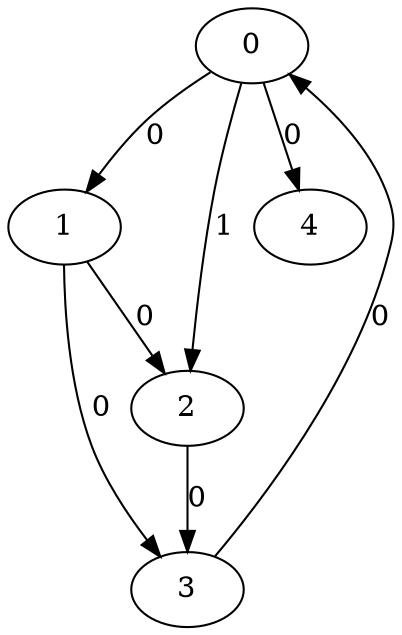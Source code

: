 // Source:265 Canonical: -1 0 1 -1 0 -1 -1 0 0 -1 -1 -1 -1 0 -1 0 -1 -1 -1 -1 -1 -1 -1 -1 -1
digraph HRA_from_265_graph_000 {
  0 -> 1 [label="0"];
  0 -> 2 [label="1"];
  1 -> 2 [label="0"];
  1 -> 3 [label="0"];
  2 -> 3 [label="0"];
  3 -> 0 [label="0"];
  0 -> 4 [label="0"];
}

// Source:265 Canonical: -1 0 1 -1 0 -1 -1 0 0 -1 -1 -1 -1 0 -1 0 -1 -1 -1 -1 0 -1 -1 -1 -1
digraph HRA_from_265_graph_001 {
  0 -> 1 [label="0"];
  0 -> 2 [label="1"];
  1 -> 2 [label="0"];
  1 -> 3 [label="0"];
  2 -> 3 [label="0"];
  3 -> 0 [label="0"];
  0 -> 4 [label="0"];
  4 -> 0 [label="0"];
}

// Source:265 Canonical: -1 0 1 -1 -1 -1 -1 0 0 0 -1 -1 -1 0 -1 0 -1 -1 -1 -1 -1 -1 -1 -1 -1
digraph HRA_from_265_graph_002 {
  0 -> 1 [label="0"];
  0 -> 2 [label="1"];
  1 -> 2 [label="0"];
  1 -> 3 [label="0"];
  2 -> 3 [label="0"];
  3 -> 0 [label="0"];
  1 -> 4 [label="0"];
}

// Source:265 Canonical: -1 0 1 -1 0 -1 -1 0 0 0 -1 -1 -1 0 -1 0 -1 -1 -1 -1 -1 -1 -1 -1 -1
digraph HRA_from_265_graph_003 {
  0 -> 1 [label="0"];
  0 -> 2 [label="1"];
  1 -> 2 [label="0"];
  1 -> 3 [label="0"];
  2 -> 3 [label="0"];
  3 -> 0 [label="0"];
  0 -> 4 [label="0"];
  1 -> 4 [label="0"];
}

// Source:265 Canonical: -1 0 1 -1 -1 -1 -1 0 0 0 -1 -1 -1 0 -1 0 -1 -1 -1 -1 0 -1 -1 -1 -1
digraph HRA_from_265_graph_004 {
  0 -> 1 [label="0"];
  0 -> 2 [label="1"];
  1 -> 2 [label="0"];
  1 -> 3 [label="0"];
  2 -> 3 [label="0"];
  3 -> 0 [label="0"];
  4 -> 0 [label="0"];
  1 -> 4 [label="0"];
}

// Source:265 Canonical: -1 0 1 -1 0 -1 -1 0 0 0 -1 -1 -1 0 -1 0 -1 -1 -1 -1 0 -1 -1 -1 -1
digraph HRA_from_265_graph_005 {
  0 -> 1 [label="0"];
  0 -> 2 [label="1"];
  1 -> 2 [label="0"];
  1 -> 3 [label="0"];
  2 -> 3 [label="0"];
  3 -> 0 [label="0"];
  0 -> 4 [label="0"];
  4 -> 0 [label="0"];
  1 -> 4 [label="0"];
}

// Source:265 Canonical: -1 0 1 -1 0 -1 -1 0 0 -1 -1 -1 -1 0 -1 0 -1 -1 -1 -1 -1 0 -1 -1 -1
digraph HRA_from_265_graph_006 {
  0 -> 1 [label="0"];
  0 -> 2 [label="1"];
  1 -> 2 [label="0"];
  1 -> 3 [label="0"];
  2 -> 3 [label="0"];
  3 -> 0 [label="0"];
  0 -> 4 [label="0"];
  4 -> 1 [label="0"];
}

// Source:265 Canonical: -1 0 1 -1 0 -1 -1 0 0 -1 -1 -1 -1 0 -1 0 -1 -1 -1 -1 0 0 -1 -1 -1
digraph HRA_from_265_graph_007 {
  0 -> 1 [label="0"];
  0 -> 2 [label="1"];
  1 -> 2 [label="0"];
  1 -> 3 [label="0"];
  2 -> 3 [label="0"];
  3 -> 0 [label="0"];
  0 -> 4 [label="0"];
  4 -> 0 [label="0"];
  4 -> 1 [label="0"];
}

// Source:265 Canonical: -1 0 1 -1 -1 -1 -1 0 0 0 -1 -1 -1 0 -1 0 -1 -1 -1 -1 -1 0 -1 -1 -1
digraph HRA_from_265_graph_008 {
  0 -> 1 [label="0"];
  0 -> 2 [label="1"];
  1 -> 2 [label="0"];
  1 -> 3 [label="0"];
  2 -> 3 [label="0"];
  3 -> 0 [label="0"];
  1 -> 4 [label="0"];
  4 -> 1 [label="0"];
}

// Source:265 Canonical: -1 0 1 -1 0 -1 -1 0 0 0 -1 -1 -1 0 -1 0 -1 -1 -1 -1 -1 0 -1 -1 -1
digraph HRA_from_265_graph_009 {
  0 -> 1 [label="0"];
  0 -> 2 [label="1"];
  1 -> 2 [label="0"];
  1 -> 3 [label="0"];
  2 -> 3 [label="0"];
  3 -> 0 [label="0"];
  0 -> 4 [label="0"];
  1 -> 4 [label="0"];
  4 -> 1 [label="0"];
}

// Source:265 Canonical: -1 0 1 -1 -1 -1 -1 0 0 0 -1 -1 -1 0 -1 0 -1 -1 -1 -1 0 0 -1 -1 -1
digraph HRA_from_265_graph_010 {
  0 -> 1 [label="0"];
  0 -> 2 [label="1"];
  1 -> 2 [label="0"];
  1 -> 3 [label="0"];
  2 -> 3 [label="0"];
  3 -> 0 [label="0"];
  4 -> 0 [label="0"];
  1 -> 4 [label="0"];
  4 -> 1 [label="0"];
}

// Source:265 Canonical: -1 0 1 -1 0 -1 -1 0 0 0 -1 -1 -1 0 -1 0 -1 -1 -1 -1 0 0 -1 -1 -1
digraph HRA_from_265_graph_011 {
  0 -> 1 [label="0"];
  0 -> 2 [label="1"];
  1 -> 2 [label="0"];
  1 -> 3 [label="0"];
  2 -> 3 [label="0"];
  3 -> 0 [label="0"];
  0 -> 4 [label="0"];
  4 -> 0 [label="0"];
  1 -> 4 [label="0"];
  4 -> 1 [label="0"];
}

// Source:265 Canonical: -1 0 1 -1 -1 -1 -1 0 0 -1 -1 -1 -1 0 0 0 -1 -1 -1 -1 -1 -1 -1 -1 -1
digraph HRA_from_265_graph_012 {
  0 -> 1 [label="0"];
  0 -> 2 [label="1"];
  1 -> 2 [label="0"];
  1 -> 3 [label="0"];
  2 -> 3 [label="0"];
  3 -> 0 [label="0"];
  2 -> 4 [label="0"];
}

// Source:265 Canonical: -1 0 1 -1 0 -1 -1 0 0 -1 -1 -1 -1 0 0 0 -1 -1 -1 -1 -1 -1 -1 -1 -1
digraph HRA_from_265_graph_013 {
  0 -> 1 [label="0"];
  0 -> 2 [label="1"];
  1 -> 2 [label="0"];
  1 -> 3 [label="0"];
  2 -> 3 [label="0"];
  3 -> 0 [label="0"];
  0 -> 4 [label="0"];
  2 -> 4 [label="0"];
}

// Source:265 Canonical: -1 0 1 -1 -1 -1 -1 0 0 -1 -1 -1 -1 0 0 0 -1 -1 -1 -1 0 -1 -1 -1 -1
digraph HRA_from_265_graph_014 {
  0 -> 1 [label="0"];
  0 -> 2 [label="1"];
  1 -> 2 [label="0"];
  1 -> 3 [label="0"];
  2 -> 3 [label="0"];
  3 -> 0 [label="0"];
  4 -> 0 [label="0"];
  2 -> 4 [label="0"];
}

// Source:265 Canonical: -1 0 1 -1 0 -1 -1 0 0 -1 -1 -1 -1 0 0 0 -1 -1 -1 -1 0 -1 -1 -1 -1
digraph HRA_from_265_graph_015 {
  0 -> 1 [label="0"];
  0 -> 2 [label="1"];
  1 -> 2 [label="0"];
  1 -> 3 [label="0"];
  2 -> 3 [label="0"];
  3 -> 0 [label="0"];
  0 -> 4 [label="0"];
  4 -> 0 [label="0"];
  2 -> 4 [label="0"];
}

// Source:265 Canonical: -1 0 1 -1 -1 -1 -1 0 0 0 -1 -1 -1 0 0 0 -1 -1 -1 -1 -1 -1 -1 -1 -1
digraph HRA_from_265_graph_016 {
  0 -> 1 [label="0"];
  0 -> 2 [label="1"];
  1 -> 2 [label="0"];
  1 -> 3 [label="0"];
  2 -> 3 [label="0"];
  3 -> 0 [label="0"];
  1 -> 4 [label="0"];
  2 -> 4 [label="0"];
}

// Source:265 Canonical: -1 0 1 -1 0 -1 -1 0 0 0 -1 -1 -1 0 0 0 -1 -1 -1 -1 -1 -1 -1 -1 -1
digraph HRA_from_265_graph_017 {
  0 -> 1 [label="0"];
  0 -> 2 [label="1"];
  1 -> 2 [label="0"];
  1 -> 3 [label="0"];
  2 -> 3 [label="0"];
  3 -> 0 [label="0"];
  0 -> 4 [label="0"];
  1 -> 4 [label="0"];
  2 -> 4 [label="0"];
}

// Source:265 Canonical: -1 0 1 -1 -1 -1 -1 0 0 0 -1 -1 -1 0 0 0 -1 -1 -1 -1 0 -1 -1 -1 -1
digraph HRA_from_265_graph_018 {
  0 -> 1 [label="0"];
  0 -> 2 [label="1"];
  1 -> 2 [label="0"];
  1 -> 3 [label="0"];
  2 -> 3 [label="0"];
  3 -> 0 [label="0"];
  4 -> 0 [label="0"];
  1 -> 4 [label="0"];
  2 -> 4 [label="0"];
}

// Source:265 Canonical: -1 0 1 -1 0 -1 -1 0 0 0 -1 -1 -1 0 0 0 -1 -1 -1 -1 0 -1 -1 -1 -1
digraph HRA_from_265_graph_019 {
  0 -> 1 [label="0"];
  0 -> 2 [label="1"];
  1 -> 2 [label="0"];
  1 -> 3 [label="0"];
  2 -> 3 [label="0"];
  3 -> 0 [label="0"];
  0 -> 4 [label="0"];
  4 -> 0 [label="0"];
  1 -> 4 [label="0"];
  2 -> 4 [label="0"];
}

// Source:265 Canonical: -1 0 1 -1 -1 -1 -1 0 0 -1 -1 -1 -1 0 0 0 -1 -1 -1 -1 -1 0 -1 -1 -1
digraph HRA_from_265_graph_020 {
  0 -> 1 [label="0"];
  0 -> 2 [label="1"];
  1 -> 2 [label="0"];
  1 -> 3 [label="0"];
  2 -> 3 [label="0"];
  3 -> 0 [label="0"];
  4 -> 1 [label="0"];
  2 -> 4 [label="0"];
}

// Source:265 Canonical: -1 0 1 -1 0 -1 -1 0 0 -1 -1 -1 -1 0 0 0 -1 -1 -1 -1 -1 0 -1 -1 -1
digraph HRA_from_265_graph_021 {
  0 -> 1 [label="0"];
  0 -> 2 [label="1"];
  1 -> 2 [label="0"];
  1 -> 3 [label="0"];
  2 -> 3 [label="0"];
  3 -> 0 [label="0"];
  0 -> 4 [label="0"];
  4 -> 1 [label="0"];
  2 -> 4 [label="0"];
}

// Source:265 Canonical: -1 0 1 -1 -1 -1 -1 0 0 -1 -1 -1 -1 0 0 0 -1 -1 -1 -1 0 0 -1 -1 -1
digraph HRA_from_265_graph_022 {
  0 -> 1 [label="0"];
  0 -> 2 [label="1"];
  1 -> 2 [label="0"];
  1 -> 3 [label="0"];
  2 -> 3 [label="0"];
  3 -> 0 [label="0"];
  4 -> 0 [label="0"];
  4 -> 1 [label="0"];
  2 -> 4 [label="0"];
}

// Source:265 Canonical: -1 0 1 -1 0 -1 -1 0 0 -1 -1 -1 -1 0 0 0 -1 -1 -1 -1 0 0 -1 -1 -1
digraph HRA_from_265_graph_023 {
  0 -> 1 [label="0"];
  0 -> 2 [label="1"];
  1 -> 2 [label="0"];
  1 -> 3 [label="0"];
  2 -> 3 [label="0"];
  3 -> 0 [label="0"];
  0 -> 4 [label="0"];
  4 -> 0 [label="0"];
  4 -> 1 [label="0"];
  2 -> 4 [label="0"];
}

// Source:265 Canonical: -1 0 1 -1 -1 -1 -1 0 0 0 -1 -1 -1 0 0 0 -1 -1 -1 -1 -1 0 -1 -1 -1
digraph HRA_from_265_graph_024 {
  0 -> 1 [label="0"];
  0 -> 2 [label="1"];
  1 -> 2 [label="0"];
  1 -> 3 [label="0"];
  2 -> 3 [label="0"];
  3 -> 0 [label="0"];
  1 -> 4 [label="0"];
  4 -> 1 [label="0"];
  2 -> 4 [label="0"];
}

// Source:265 Canonical: -1 0 1 -1 0 -1 -1 0 0 0 -1 -1 -1 0 0 0 -1 -1 -1 -1 -1 0 -1 -1 -1
digraph HRA_from_265_graph_025 {
  0 -> 1 [label="0"];
  0 -> 2 [label="1"];
  1 -> 2 [label="0"];
  1 -> 3 [label="0"];
  2 -> 3 [label="0"];
  3 -> 0 [label="0"];
  0 -> 4 [label="0"];
  1 -> 4 [label="0"];
  4 -> 1 [label="0"];
  2 -> 4 [label="0"];
}

// Source:265 Canonical: -1 0 1 -1 -1 -1 -1 0 0 0 -1 -1 -1 0 0 0 -1 -1 -1 -1 0 0 -1 -1 -1
digraph HRA_from_265_graph_026 {
  0 -> 1 [label="0"];
  0 -> 2 [label="1"];
  1 -> 2 [label="0"];
  1 -> 3 [label="0"];
  2 -> 3 [label="0"];
  3 -> 0 [label="0"];
  4 -> 0 [label="0"];
  1 -> 4 [label="0"];
  4 -> 1 [label="0"];
  2 -> 4 [label="0"];
}

// Source:265 Canonical: -1 0 1 -1 0 -1 -1 0 0 0 -1 -1 -1 0 0 0 -1 -1 -1 -1 0 0 -1 -1 -1
digraph HRA_from_265_graph_027 {
  0 -> 1 [label="0"];
  0 -> 2 [label="1"];
  1 -> 2 [label="0"];
  1 -> 3 [label="0"];
  2 -> 3 [label="0"];
  3 -> 0 [label="0"];
  0 -> 4 [label="0"];
  4 -> 0 [label="0"];
  1 -> 4 [label="0"];
  4 -> 1 [label="0"];
  2 -> 4 [label="0"];
}

// Source:265 Canonical: -1 0 1 -1 0 -1 -1 0 0 -1 -1 -1 -1 0 -1 0 -1 -1 -1 -1 -1 -1 0 -1 -1
digraph HRA_from_265_graph_028 {
  0 -> 1 [label="0"];
  0 -> 2 [label="1"];
  1 -> 2 [label="0"];
  1 -> 3 [label="0"];
  2 -> 3 [label="0"];
  3 -> 0 [label="0"];
  0 -> 4 [label="0"];
  4 -> 2 [label="0"];
}

// Source:265 Canonical: -1 0 1 -1 0 -1 -1 0 0 -1 -1 -1 -1 0 -1 0 -1 -1 -1 -1 0 -1 0 -1 -1
digraph HRA_from_265_graph_029 {
  0 -> 1 [label="0"];
  0 -> 2 [label="1"];
  1 -> 2 [label="0"];
  1 -> 3 [label="0"];
  2 -> 3 [label="0"];
  3 -> 0 [label="0"];
  0 -> 4 [label="0"];
  4 -> 0 [label="0"];
  4 -> 2 [label="0"];
}

// Source:265 Canonical: -1 0 1 -1 -1 -1 -1 0 0 0 -1 -1 -1 0 -1 0 -1 -1 -1 -1 -1 -1 0 -1 -1
digraph HRA_from_265_graph_030 {
  0 -> 1 [label="0"];
  0 -> 2 [label="1"];
  1 -> 2 [label="0"];
  1 -> 3 [label="0"];
  2 -> 3 [label="0"];
  3 -> 0 [label="0"];
  1 -> 4 [label="0"];
  4 -> 2 [label="0"];
}

// Source:265 Canonical: -1 0 1 -1 0 -1 -1 0 0 0 -1 -1 -1 0 -1 0 -1 -1 -1 -1 -1 -1 0 -1 -1
digraph HRA_from_265_graph_031 {
  0 -> 1 [label="0"];
  0 -> 2 [label="1"];
  1 -> 2 [label="0"];
  1 -> 3 [label="0"];
  2 -> 3 [label="0"];
  3 -> 0 [label="0"];
  0 -> 4 [label="0"];
  1 -> 4 [label="0"];
  4 -> 2 [label="0"];
}

// Source:265 Canonical: -1 0 1 -1 -1 -1 -1 0 0 0 -1 -1 -1 0 -1 0 -1 -1 -1 -1 0 -1 0 -1 -1
digraph HRA_from_265_graph_032 {
  0 -> 1 [label="0"];
  0 -> 2 [label="1"];
  1 -> 2 [label="0"];
  1 -> 3 [label="0"];
  2 -> 3 [label="0"];
  3 -> 0 [label="0"];
  4 -> 0 [label="0"];
  1 -> 4 [label="0"];
  4 -> 2 [label="0"];
}

// Source:265 Canonical: -1 0 1 -1 0 -1 -1 0 0 0 -1 -1 -1 0 -1 0 -1 -1 -1 -1 0 -1 0 -1 -1
digraph HRA_from_265_graph_033 {
  0 -> 1 [label="0"];
  0 -> 2 [label="1"];
  1 -> 2 [label="0"];
  1 -> 3 [label="0"];
  2 -> 3 [label="0"];
  3 -> 0 [label="0"];
  0 -> 4 [label="0"];
  4 -> 0 [label="0"];
  1 -> 4 [label="0"];
  4 -> 2 [label="0"];
}

// Source:265 Canonical: -1 0 1 -1 0 -1 -1 0 0 -1 -1 -1 -1 0 -1 0 -1 -1 -1 -1 -1 0 0 -1 -1
digraph HRA_from_265_graph_034 {
  0 -> 1 [label="0"];
  0 -> 2 [label="1"];
  1 -> 2 [label="0"];
  1 -> 3 [label="0"];
  2 -> 3 [label="0"];
  3 -> 0 [label="0"];
  0 -> 4 [label="0"];
  4 -> 1 [label="0"];
  4 -> 2 [label="0"];
}

// Source:265 Canonical: -1 0 1 -1 0 -1 -1 0 0 -1 -1 -1 -1 0 -1 0 -1 -1 -1 -1 0 0 0 -1 -1
digraph HRA_from_265_graph_035 {
  0 -> 1 [label="0"];
  0 -> 2 [label="1"];
  1 -> 2 [label="0"];
  1 -> 3 [label="0"];
  2 -> 3 [label="0"];
  3 -> 0 [label="0"];
  0 -> 4 [label="0"];
  4 -> 0 [label="0"];
  4 -> 1 [label="0"];
  4 -> 2 [label="0"];
}

// Source:265 Canonical: -1 0 1 -1 -1 -1 -1 0 0 0 -1 -1 -1 0 -1 0 -1 -1 -1 -1 -1 0 0 -1 -1
digraph HRA_from_265_graph_036 {
  0 -> 1 [label="0"];
  0 -> 2 [label="1"];
  1 -> 2 [label="0"];
  1 -> 3 [label="0"];
  2 -> 3 [label="0"];
  3 -> 0 [label="0"];
  1 -> 4 [label="0"];
  4 -> 1 [label="0"];
  4 -> 2 [label="0"];
}

// Source:265 Canonical: -1 0 1 -1 0 -1 -1 0 0 0 -1 -1 -1 0 -1 0 -1 -1 -1 -1 -1 0 0 -1 -1
digraph HRA_from_265_graph_037 {
  0 -> 1 [label="0"];
  0 -> 2 [label="1"];
  1 -> 2 [label="0"];
  1 -> 3 [label="0"];
  2 -> 3 [label="0"];
  3 -> 0 [label="0"];
  0 -> 4 [label="0"];
  1 -> 4 [label="0"];
  4 -> 1 [label="0"];
  4 -> 2 [label="0"];
}

// Source:265 Canonical: -1 0 1 -1 -1 -1 -1 0 0 0 -1 -1 -1 0 -1 0 -1 -1 -1 -1 0 0 0 -1 -1
digraph HRA_from_265_graph_038 {
  0 -> 1 [label="0"];
  0 -> 2 [label="1"];
  1 -> 2 [label="0"];
  1 -> 3 [label="0"];
  2 -> 3 [label="0"];
  3 -> 0 [label="0"];
  4 -> 0 [label="0"];
  1 -> 4 [label="0"];
  4 -> 1 [label="0"];
  4 -> 2 [label="0"];
}

// Source:265 Canonical: -1 0 1 -1 0 -1 -1 0 0 0 -1 -1 -1 0 -1 0 -1 -1 -1 -1 0 0 0 -1 -1
digraph HRA_from_265_graph_039 {
  0 -> 1 [label="0"];
  0 -> 2 [label="1"];
  1 -> 2 [label="0"];
  1 -> 3 [label="0"];
  2 -> 3 [label="0"];
  3 -> 0 [label="0"];
  0 -> 4 [label="0"];
  4 -> 0 [label="0"];
  1 -> 4 [label="0"];
  4 -> 1 [label="0"];
  4 -> 2 [label="0"];
}

// Source:265 Canonical: -1 0 1 -1 -1 -1 -1 0 0 -1 -1 -1 -1 0 0 0 -1 -1 -1 -1 -1 -1 0 -1 -1
digraph HRA_from_265_graph_040 {
  0 -> 1 [label="0"];
  0 -> 2 [label="1"];
  1 -> 2 [label="0"];
  1 -> 3 [label="0"];
  2 -> 3 [label="0"];
  3 -> 0 [label="0"];
  2 -> 4 [label="0"];
  4 -> 2 [label="0"];
}

// Source:265 Canonical: -1 0 1 -1 0 -1 -1 0 0 -1 -1 -1 -1 0 0 0 -1 -1 -1 -1 -1 -1 0 -1 -1
digraph HRA_from_265_graph_041 {
  0 -> 1 [label="0"];
  0 -> 2 [label="1"];
  1 -> 2 [label="0"];
  1 -> 3 [label="0"];
  2 -> 3 [label="0"];
  3 -> 0 [label="0"];
  0 -> 4 [label="0"];
  2 -> 4 [label="0"];
  4 -> 2 [label="0"];
}

// Source:265 Canonical: -1 0 1 -1 -1 -1 -1 0 0 -1 -1 -1 -1 0 0 0 -1 -1 -1 -1 0 -1 0 -1 -1
digraph HRA_from_265_graph_042 {
  0 -> 1 [label="0"];
  0 -> 2 [label="1"];
  1 -> 2 [label="0"];
  1 -> 3 [label="0"];
  2 -> 3 [label="0"];
  3 -> 0 [label="0"];
  4 -> 0 [label="0"];
  2 -> 4 [label="0"];
  4 -> 2 [label="0"];
}

// Source:265 Canonical: -1 0 1 -1 0 -1 -1 0 0 -1 -1 -1 -1 0 0 0 -1 -1 -1 -1 0 -1 0 -1 -1
digraph HRA_from_265_graph_043 {
  0 -> 1 [label="0"];
  0 -> 2 [label="1"];
  1 -> 2 [label="0"];
  1 -> 3 [label="0"];
  2 -> 3 [label="0"];
  3 -> 0 [label="0"];
  0 -> 4 [label="0"];
  4 -> 0 [label="0"];
  2 -> 4 [label="0"];
  4 -> 2 [label="0"];
}

// Source:265 Canonical: -1 0 1 -1 -1 -1 -1 0 0 0 -1 -1 -1 0 0 0 -1 -1 -1 -1 -1 -1 0 -1 -1
digraph HRA_from_265_graph_044 {
  0 -> 1 [label="0"];
  0 -> 2 [label="1"];
  1 -> 2 [label="0"];
  1 -> 3 [label="0"];
  2 -> 3 [label="0"];
  3 -> 0 [label="0"];
  1 -> 4 [label="0"];
  2 -> 4 [label="0"];
  4 -> 2 [label="0"];
}

// Source:265 Canonical: -1 0 1 -1 0 -1 -1 0 0 0 -1 -1 -1 0 0 0 -1 -1 -1 -1 -1 -1 0 -1 -1
digraph HRA_from_265_graph_045 {
  0 -> 1 [label="0"];
  0 -> 2 [label="1"];
  1 -> 2 [label="0"];
  1 -> 3 [label="0"];
  2 -> 3 [label="0"];
  3 -> 0 [label="0"];
  0 -> 4 [label="0"];
  1 -> 4 [label="0"];
  2 -> 4 [label="0"];
  4 -> 2 [label="0"];
}

// Source:265 Canonical: -1 0 1 -1 -1 -1 -1 0 0 0 -1 -1 -1 0 0 0 -1 -1 -1 -1 0 -1 0 -1 -1
digraph HRA_from_265_graph_046 {
  0 -> 1 [label="0"];
  0 -> 2 [label="1"];
  1 -> 2 [label="0"];
  1 -> 3 [label="0"];
  2 -> 3 [label="0"];
  3 -> 0 [label="0"];
  4 -> 0 [label="0"];
  1 -> 4 [label="0"];
  2 -> 4 [label="0"];
  4 -> 2 [label="0"];
}

// Source:265 Canonical: -1 0 1 -1 0 -1 -1 0 0 0 -1 -1 -1 0 0 0 -1 -1 -1 -1 0 -1 0 -1 -1
digraph HRA_from_265_graph_047 {
  0 -> 1 [label="0"];
  0 -> 2 [label="1"];
  1 -> 2 [label="0"];
  1 -> 3 [label="0"];
  2 -> 3 [label="0"];
  3 -> 0 [label="0"];
  0 -> 4 [label="0"];
  4 -> 0 [label="0"];
  1 -> 4 [label="0"];
  2 -> 4 [label="0"];
  4 -> 2 [label="0"];
}

// Source:265 Canonical: -1 0 1 -1 -1 -1 -1 0 0 -1 -1 -1 -1 0 0 0 -1 -1 -1 -1 -1 0 0 -1 -1
digraph HRA_from_265_graph_048 {
  0 -> 1 [label="0"];
  0 -> 2 [label="1"];
  1 -> 2 [label="0"];
  1 -> 3 [label="0"];
  2 -> 3 [label="0"];
  3 -> 0 [label="0"];
  4 -> 1 [label="0"];
  2 -> 4 [label="0"];
  4 -> 2 [label="0"];
}

// Source:265 Canonical: -1 0 1 -1 0 -1 -1 0 0 -1 -1 -1 -1 0 0 0 -1 -1 -1 -1 -1 0 0 -1 -1
digraph HRA_from_265_graph_049 {
  0 -> 1 [label="0"];
  0 -> 2 [label="1"];
  1 -> 2 [label="0"];
  1 -> 3 [label="0"];
  2 -> 3 [label="0"];
  3 -> 0 [label="0"];
  0 -> 4 [label="0"];
  4 -> 1 [label="0"];
  2 -> 4 [label="0"];
  4 -> 2 [label="0"];
}

// Source:265 Canonical: -1 0 1 -1 -1 -1 -1 0 0 -1 -1 -1 -1 0 0 0 -1 -1 -1 -1 0 0 0 -1 -1
digraph HRA_from_265_graph_050 {
  0 -> 1 [label="0"];
  0 -> 2 [label="1"];
  1 -> 2 [label="0"];
  1 -> 3 [label="0"];
  2 -> 3 [label="0"];
  3 -> 0 [label="0"];
  4 -> 0 [label="0"];
  4 -> 1 [label="0"];
  2 -> 4 [label="0"];
  4 -> 2 [label="0"];
}

// Source:265 Canonical: -1 0 1 -1 0 -1 -1 0 0 -1 -1 -1 -1 0 0 0 -1 -1 -1 -1 0 0 0 -1 -1
digraph HRA_from_265_graph_051 {
  0 -> 1 [label="0"];
  0 -> 2 [label="1"];
  1 -> 2 [label="0"];
  1 -> 3 [label="0"];
  2 -> 3 [label="0"];
  3 -> 0 [label="0"];
  0 -> 4 [label="0"];
  4 -> 0 [label="0"];
  4 -> 1 [label="0"];
  2 -> 4 [label="0"];
  4 -> 2 [label="0"];
}

// Source:265 Canonical: -1 0 1 -1 -1 -1 -1 0 0 0 -1 -1 -1 0 0 0 -1 -1 -1 -1 -1 0 0 -1 -1
digraph HRA_from_265_graph_052 {
  0 -> 1 [label="0"];
  0 -> 2 [label="1"];
  1 -> 2 [label="0"];
  1 -> 3 [label="0"];
  2 -> 3 [label="0"];
  3 -> 0 [label="0"];
  1 -> 4 [label="0"];
  4 -> 1 [label="0"];
  2 -> 4 [label="0"];
  4 -> 2 [label="0"];
}

// Source:265 Canonical: -1 0 1 -1 0 -1 -1 0 0 0 -1 -1 -1 0 0 0 -1 -1 -1 -1 -1 0 0 -1 -1
digraph HRA_from_265_graph_053 {
  0 -> 1 [label="0"];
  0 -> 2 [label="1"];
  1 -> 2 [label="0"];
  1 -> 3 [label="0"];
  2 -> 3 [label="0"];
  3 -> 0 [label="0"];
  0 -> 4 [label="0"];
  1 -> 4 [label="0"];
  4 -> 1 [label="0"];
  2 -> 4 [label="0"];
  4 -> 2 [label="0"];
}

// Source:265 Canonical: -1 0 1 -1 -1 -1 -1 0 0 0 -1 -1 -1 0 0 0 -1 -1 -1 -1 0 0 0 -1 -1
digraph HRA_from_265_graph_054 {
  0 -> 1 [label="0"];
  0 -> 2 [label="1"];
  1 -> 2 [label="0"];
  1 -> 3 [label="0"];
  2 -> 3 [label="0"];
  3 -> 0 [label="0"];
  4 -> 0 [label="0"];
  1 -> 4 [label="0"];
  4 -> 1 [label="0"];
  2 -> 4 [label="0"];
  4 -> 2 [label="0"];
}

// Source:265 Canonical: -1 0 1 -1 0 -1 -1 0 0 0 -1 -1 -1 0 0 0 -1 -1 -1 -1 0 0 0 -1 -1
digraph HRA_from_265_graph_055 {
  0 -> 1 [label="0"];
  0 -> 2 [label="1"];
  1 -> 2 [label="0"];
  1 -> 3 [label="0"];
  2 -> 3 [label="0"];
  3 -> 0 [label="0"];
  0 -> 4 [label="0"];
  4 -> 0 [label="0"];
  1 -> 4 [label="0"];
  4 -> 1 [label="0"];
  2 -> 4 [label="0"];
  4 -> 2 [label="0"];
}

// Source:265 Canonical: -1 0 1 -1 -1 -1 -1 0 0 -1 -1 -1 -1 0 -1 0 -1 -1 -1 0 -1 -1 -1 -1 -1
digraph HRA_from_265_graph_056 {
  0 -> 1 [label="0"];
  0 -> 2 [label="1"];
  1 -> 2 [label="0"];
  1 -> 3 [label="0"];
  2 -> 3 [label="0"];
  3 -> 0 [label="0"];
  3 -> 4 [label="0"];
}

// Source:265 Canonical: -1 0 1 -1 0 -1 -1 0 0 -1 -1 -1 -1 0 -1 0 -1 -1 -1 0 -1 -1 -1 -1 -1
digraph HRA_from_265_graph_057 {
  0 -> 1 [label="0"];
  0 -> 2 [label="1"];
  1 -> 2 [label="0"];
  1 -> 3 [label="0"];
  2 -> 3 [label="0"];
  3 -> 0 [label="0"];
  0 -> 4 [label="0"];
  3 -> 4 [label="0"];
}

// Source:265 Canonical: -1 0 1 -1 -1 -1 -1 0 0 -1 -1 -1 -1 0 -1 0 -1 -1 -1 0 0 -1 -1 -1 -1
digraph HRA_from_265_graph_058 {
  0 -> 1 [label="0"];
  0 -> 2 [label="1"];
  1 -> 2 [label="0"];
  1 -> 3 [label="0"];
  2 -> 3 [label="0"];
  3 -> 0 [label="0"];
  4 -> 0 [label="0"];
  3 -> 4 [label="0"];
}

// Source:265 Canonical: -1 0 1 -1 0 -1 -1 0 0 -1 -1 -1 -1 0 -1 0 -1 -1 -1 0 0 -1 -1 -1 -1
digraph HRA_from_265_graph_059 {
  0 -> 1 [label="0"];
  0 -> 2 [label="1"];
  1 -> 2 [label="0"];
  1 -> 3 [label="0"];
  2 -> 3 [label="0"];
  3 -> 0 [label="0"];
  0 -> 4 [label="0"];
  4 -> 0 [label="0"];
  3 -> 4 [label="0"];
}

// Source:265 Canonical: -1 0 1 -1 -1 -1 -1 0 0 0 -1 -1 -1 0 -1 0 -1 -1 -1 0 -1 -1 -1 -1 -1
digraph HRA_from_265_graph_060 {
  0 -> 1 [label="0"];
  0 -> 2 [label="1"];
  1 -> 2 [label="0"];
  1 -> 3 [label="0"];
  2 -> 3 [label="0"];
  3 -> 0 [label="0"];
  1 -> 4 [label="0"];
  3 -> 4 [label="0"];
}

// Source:265 Canonical: -1 0 1 -1 0 -1 -1 0 0 0 -1 -1 -1 0 -1 0 -1 -1 -1 0 -1 -1 -1 -1 -1
digraph HRA_from_265_graph_061 {
  0 -> 1 [label="0"];
  0 -> 2 [label="1"];
  1 -> 2 [label="0"];
  1 -> 3 [label="0"];
  2 -> 3 [label="0"];
  3 -> 0 [label="0"];
  0 -> 4 [label="0"];
  1 -> 4 [label="0"];
  3 -> 4 [label="0"];
}

// Source:265 Canonical: -1 0 1 -1 -1 -1 -1 0 0 0 -1 -1 -1 0 -1 0 -1 -1 -1 0 0 -1 -1 -1 -1
digraph HRA_from_265_graph_062 {
  0 -> 1 [label="0"];
  0 -> 2 [label="1"];
  1 -> 2 [label="0"];
  1 -> 3 [label="0"];
  2 -> 3 [label="0"];
  3 -> 0 [label="0"];
  4 -> 0 [label="0"];
  1 -> 4 [label="0"];
  3 -> 4 [label="0"];
}

// Source:265 Canonical: -1 0 1 -1 0 -1 -1 0 0 0 -1 -1 -1 0 -1 0 -1 -1 -1 0 0 -1 -1 -1 -1
digraph HRA_from_265_graph_063 {
  0 -> 1 [label="0"];
  0 -> 2 [label="1"];
  1 -> 2 [label="0"];
  1 -> 3 [label="0"];
  2 -> 3 [label="0"];
  3 -> 0 [label="0"];
  0 -> 4 [label="0"];
  4 -> 0 [label="0"];
  1 -> 4 [label="0"];
  3 -> 4 [label="0"];
}

// Source:265 Canonical: -1 0 1 -1 -1 -1 -1 0 0 -1 -1 -1 -1 0 -1 0 -1 -1 -1 0 -1 0 -1 -1 -1
digraph HRA_from_265_graph_064 {
  0 -> 1 [label="0"];
  0 -> 2 [label="1"];
  1 -> 2 [label="0"];
  1 -> 3 [label="0"];
  2 -> 3 [label="0"];
  3 -> 0 [label="0"];
  4 -> 1 [label="0"];
  3 -> 4 [label="0"];
}

// Source:265 Canonical: -1 0 1 -1 0 -1 -1 0 0 -1 -1 -1 -1 0 -1 0 -1 -1 -1 0 -1 0 -1 -1 -1
digraph HRA_from_265_graph_065 {
  0 -> 1 [label="0"];
  0 -> 2 [label="1"];
  1 -> 2 [label="0"];
  1 -> 3 [label="0"];
  2 -> 3 [label="0"];
  3 -> 0 [label="0"];
  0 -> 4 [label="0"];
  4 -> 1 [label="0"];
  3 -> 4 [label="0"];
}

// Source:265 Canonical: -1 0 1 -1 -1 -1 -1 0 0 -1 -1 -1 -1 0 -1 0 -1 -1 -1 0 0 0 -1 -1 -1
digraph HRA_from_265_graph_066 {
  0 -> 1 [label="0"];
  0 -> 2 [label="1"];
  1 -> 2 [label="0"];
  1 -> 3 [label="0"];
  2 -> 3 [label="0"];
  3 -> 0 [label="0"];
  4 -> 0 [label="0"];
  4 -> 1 [label="0"];
  3 -> 4 [label="0"];
}

// Source:265 Canonical: -1 0 1 -1 0 -1 -1 0 0 -1 -1 -1 -1 0 -1 0 -1 -1 -1 0 0 0 -1 -1 -1
digraph HRA_from_265_graph_067 {
  0 -> 1 [label="0"];
  0 -> 2 [label="1"];
  1 -> 2 [label="0"];
  1 -> 3 [label="0"];
  2 -> 3 [label="0"];
  3 -> 0 [label="0"];
  0 -> 4 [label="0"];
  4 -> 0 [label="0"];
  4 -> 1 [label="0"];
  3 -> 4 [label="0"];
}

// Source:265 Canonical: -1 0 1 -1 -1 -1 -1 0 0 0 -1 -1 -1 0 -1 0 -1 -1 -1 0 -1 0 -1 -1 -1
digraph HRA_from_265_graph_068 {
  0 -> 1 [label="0"];
  0 -> 2 [label="1"];
  1 -> 2 [label="0"];
  1 -> 3 [label="0"];
  2 -> 3 [label="0"];
  3 -> 0 [label="0"];
  1 -> 4 [label="0"];
  4 -> 1 [label="0"];
  3 -> 4 [label="0"];
}

// Source:265 Canonical: -1 0 1 -1 0 -1 -1 0 0 0 -1 -1 -1 0 -1 0 -1 -1 -1 0 -1 0 -1 -1 -1
digraph HRA_from_265_graph_069 {
  0 -> 1 [label="0"];
  0 -> 2 [label="1"];
  1 -> 2 [label="0"];
  1 -> 3 [label="0"];
  2 -> 3 [label="0"];
  3 -> 0 [label="0"];
  0 -> 4 [label="0"];
  1 -> 4 [label="0"];
  4 -> 1 [label="0"];
  3 -> 4 [label="0"];
}

// Source:265 Canonical: -1 0 1 -1 -1 -1 -1 0 0 0 -1 -1 -1 0 -1 0 -1 -1 -1 0 0 0 -1 -1 -1
digraph HRA_from_265_graph_070 {
  0 -> 1 [label="0"];
  0 -> 2 [label="1"];
  1 -> 2 [label="0"];
  1 -> 3 [label="0"];
  2 -> 3 [label="0"];
  3 -> 0 [label="0"];
  4 -> 0 [label="0"];
  1 -> 4 [label="0"];
  4 -> 1 [label="0"];
  3 -> 4 [label="0"];
}

// Source:265 Canonical: -1 0 1 -1 0 -1 -1 0 0 0 -1 -1 -1 0 -1 0 -1 -1 -1 0 0 0 -1 -1 -1
digraph HRA_from_265_graph_071 {
  0 -> 1 [label="0"];
  0 -> 2 [label="1"];
  1 -> 2 [label="0"];
  1 -> 3 [label="0"];
  2 -> 3 [label="0"];
  3 -> 0 [label="0"];
  0 -> 4 [label="0"];
  4 -> 0 [label="0"];
  1 -> 4 [label="0"];
  4 -> 1 [label="0"];
  3 -> 4 [label="0"];
}

// Source:265 Canonical: -1 0 1 -1 -1 -1 -1 0 0 -1 -1 -1 -1 0 0 0 -1 -1 -1 0 -1 -1 -1 -1 -1
digraph HRA_from_265_graph_072 {
  0 -> 1 [label="0"];
  0 -> 2 [label="1"];
  1 -> 2 [label="0"];
  1 -> 3 [label="0"];
  2 -> 3 [label="0"];
  3 -> 0 [label="0"];
  2 -> 4 [label="0"];
  3 -> 4 [label="0"];
}

// Source:265 Canonical: -1 0 1 -1 0 -1 -1 0 0 -1 -1 -1 -1 0 0 0 -1 -1 -1 0 -1 -1 -1 -1 -1
digraph HRA_from_265_graph_073 {
  0 -> 1 [label="0"];
  0 -> 2 [label="1"];
  1 -> 2 [label="0"];
  1 -> 3 [label="0"];
  2 -> 3 [label="0"];
  3 -> 0 [label="0"];
  0 -> 4 [label="0"];
  2 -> 4 [label="0"];
  3 -> 4 [label="0"];
}

// Source:265 Canonical: -1 0 1 -1 -1 -1 -1 0 0 -1 -1 -1 -1 0 0 0 -1 -1 -1 0 0 -1 -1 -1 -1
digraph HRA_from_265_graph_074 {
  0 -> 1 [label="0"];
  0 -> 2 [label="1"];
  1 -> 2 [label="0"];
  1 -> 3 [label="0"];
  2 -> 3 [label="0"];
  3 -> 0 [label="0"];
  4 -> 0 [label="0"];
  2 -> 4 [label="0"];
  3 -> 4 [label="0"];
}

// Source:265 Canonical: -1 0 1 -1 0 -1 -1 0 0 -1 -1 -1 -1 0 0 0 -1 -1 -1 0 0 -1 -1 -1 -1
digraph HRA_from_265_graph_075 {
  0 -> 1 [label="0"];
  0 -> 2 [label="1"];
  1 -> 2 [label="0"];
  1 -> 3 [label="0"];
  2 -> 3 [label="0"];
  3 -> 0 [label="0"];
  0 -> 4 [label="0"];
  4 -> 0 [label="0"];
  2 -> 4 [label="0"];
  3 -> 4 [label="0"];
}

// Source:265 Canonical: -1 0 1 -1 -1 -1 -1 0 0 0 -1 -1 -1 0 0 0 -1 -1 -1 0 -1 -1 -1 -1 -1
digraph HRA_from_265_graph_076 {
  0 -> 1 [label="0"];
  0 -> 2 [label="1"];
  1 -> 2 [label="0"];
  1 -> 3 [label="0"];
  2 -> 3 [label="0"];
  3 -> 0 [label="0"];
  1 -> 4 [label="0"];
  2 -> 4 [label="0"];
  3 -> 4 [label="0"];
}

// Source:265 Canonical: -1 0 1 -1 0 -1 -1 0 0 0 -1 -1 -1 0 0 0 -1 -1 -1 0 -1 -1 -1 -1 -1
digraph HRA_from_265_graph_077 {
  0 -> 1 [label="0"];
  0 -> 2 [label="1"];
  1 -> 2 [label="0"];
  1 -> 3 [label="0"];
  2 -> 3 [label="0"];
  3 -> 0 [label="0"];
  0 -> 4 [label="0"];
  1 -> 4 [label="0"];
  2 -> 4 [label="0"];
  3 -> 4 [label="0"];
}

// Source:265 Canonical: -1 0 1 -1 -1 -1 -1 0 0 0 -1 -1 -1 0 0 0 -1 -1 -1 0 0 -1 -1 -1 -1
digraph HRA_from_265_graph_078 {
  0 -> 1 [label="0"];
  0 -> 2 [label="1"];
  1 -> 2 [label="0"];
  1 -> 3 [label="0"];
  2 -> 3 [label="0"];
  3 -> 0 [label="0"];
  4 -> 0 [label="0"];
  1 -> 4 [label="0"];
  2 -> 4 [label="0"];
  3 -> 4 [label="0"];
}

// Source:265 Canonical: -1 0 1 -1 0 -1 -1 0 0 0 -1 -1 -1 0 0 0 -1 -1 -1 0 0 -1 -1 -1 -1
digraph HRA_from_265_graph_079 {
  0 -> 1 [label="0"];
  0 -> 2 [label="1"];
  1 -> 2 [label="0"];
  1 -> 3 [label="0"];
  2 -> 3 [label="0"];
  3 -> 0 [label="0"];
  0 -> 4 [label="0"];
  4 -> 0 [label="0"];
  1 -> 4 [label="0"];
  2 -> 4 [label="0"];
  3 -> 4 [label="0"];
}

// Source:265 Canonical: -1 0 1 -1 -1 -1 -1 0 0 -1 -1 -1 -1 0 0 0 -1 -1 -1 0 -1 0 -1 -1 -1
digraph HRA_from_265_graph_080 {
  0 -> 1 [label="0"];
  0 -> 2 [label="1"];
  1 -> 2 [label="0"];
  1 -> 3 [label="0"];
  2 -> 3 [label="0"];
  3 -> 0 [label="0"];
  4 -> 1 [label="0"];
  2 -> 4 [label="0"];
  3 -> 4 [label="0"];
}

// Source:265 Canonical: -1 0 1 -1 0 -1 -1 0 0 -1 -1 -1 -1 0 0 0 -1 -1 -1 0 -1 0 -1 -1 -1
digraph HRA_from_265_graph_081 {
  0 -> 1 [label="0"];
  0 -> 2 [label="1"];
  1 -> 2 [label="0"];
  1 -> 3 [label="0"];
  2 -> 3 [label="0"];
  3 -> 0 [label="0"];
  0 -> 4 [label="0"];
  4 -> 1 [label="0"];
  2 -> 4 [label="0"];
  3 -> 4 [label="0"];
}

// Source:265 Canonical: -1 0 1 -1 -1 -1 -1 0 0 -1 -1 -1 -1 0 0 0 -1 -1 -1 0 0 0 -1 -1 -1
digraph HRA_from_265_graph_082 {
  0 -> 1 [label="0"];
  0 -> 2 [label="1"];
  1 -> 2 [label="0"];
  1 -> 3 [label="0"];
  2 -> 3 [label="0"];
  3 -> 0 [label="0"];
  4 -> 0 [label="0"];
  4 -> 1 [label="0"];
  2 -> 4 [label="0"];
  3 -> 4 [label="0"];
}

// Source:265 Canonical: -1 0 1 -1 0 -1 -1 0 0 -1 -1 -1 -1 0 0 0 -1 -1 -1 0 0 0 -1 -1 -1
digraph HRA_from_265_graph_083 {
  0 -> 1 [label="0"];
  0 -> 2 [label="1"];
  1 -> 2 [label="0"];
  1 -> 3 [label="0"];
  2 -> 3 [label="0"];
  3 -> 0 [label="0"];
  0 -> 4 [label="0"];
  4 -> 0 [label="0"];
  4 -> 1 [label="0"];
  2 -> 4 [label="0"];
  3 -> 4 [label="0"];
}

// Source:265 Canonical: -1 0 1 -1 -1 -1 -1 0 0 0 -1 -1 -1 0 0 0 -1 -1 -1 0 -1 0 -1 -1 -1
digraph HRA_from_265_graph_084 {
  0 -> 1 [label="0"];
  0 -> 2 [label="1"];
  1 -> 2 [label="0"];
  1 -> 3 [label="0"];
  2 -> 3 [label="0"];
  3 -> 0 [label="0"];
  1 -> 4 [label="0"];
  4 -> 1 [label="0"];
  2 -> 4 [label="0"];
  3 -> 4 [label="0"];
}

// Source:265 Canonical: -1 0 1 -1 0 -1 -1 0 0 0 -1 -1 -1 0 0 0 -1 -1 -1 0 -1 0 -1 -1 -1
digraph HRA_from_265_graph_085 {
  0 -> 1 [label="0"];
  0 -> 2 [label="1"];
  1 -> 2 [label="0"];
  1 -> 3 [label="0"];
  2 -> 3 [label="0"];
  3 -> 0 [label="0"];
  0 -> 4 [label="0"];
  1 -> 4 [label="0"];
  4 -> 1 [label="0"];
  2 -> 4 [label="0"];
  3 -> 4 [label="0"];
}

// Source:265 Canonical: -1 0 1 -1 -1 -1 -1 0 0 0 -1 -1 -1 0 0 0 -1 -1 -1 0 0 0 -1 -1 -1
digraph HRA_from_265_graph_086 {
  0 -> 1 [label="0"];
  0 -> 2 [label="1"];
  1 -> 2 [label="0"];
  1 -> 3 [label="0"];
  2 -> 3 [label="0"];
  3 -> 0 [label="0"];
  4 -> 0 [label="0"];
  1 -> 4 [label="0"];
  4 -> 1 [label="0"];
  2 -> 4 [label="0"];
  3 -> 4 [label="0"];
}

// Source:265 Canonical: -1 0 1 -1 0 -1 -1 0 0 0 -1 -1 -1 0 0 0 -1 -1 -1 0 0 0 -1 -1 -1
digraph HRA_from_265_graph_087 {
  0 -> 1 [label="0"];
  0 -> 2 [label="1"];
  1 -> 2 [label="0"];
  1 -> 3 [label="0"];
  2 -> 3 [label="0"];
  3 -> 0 [label="0"];
  0 -> 4 [label="0"];
  4 -> 0 [label="0"];
  1 -> 4 [label="0"];
  4 -> 1 [label="0"];
  2 -> 4 [label="0"];
  3 -> 4 [label="0"];
}

// Source:265 Canonical: -1 0 1 -1 -1 -1 -1 0 0 -1 -1 -1 -1 0 -1 0 -1 -1 -1 0 -1 -1 0 -1 -1
digraph HRA_from_265_graph_088 {
  0 -> 1 [label="0"];
  0 -> 2 [label="1"];
  1 -> 2 [label="0"];
  1 -> 3 [label="0"];
  2 -> 3 [label="0"];
  3 -> 0 [label="0"];
  4 -> 2 [label="0"];
  3 -> 4 [label="0"];
}

// Source:265 Canonical: -1 0 1 -1 0 -1 -1 0 0 -1 -1 -1 -1 0 -1 0 -1 -1 -1 0 -1 -1 0 -1 -1
digraph HRA_from_265_graph_089 {
  0 -> 1 [label="0"];
  0 -> 2 [label="1"];
  1 -> 2 [label="0"];
  1 -> 3 [label="0"];
  2 -> 3 [label="0"];
  3 -> 0 [label="0"];
  0 -> 4 [label="0"];
  4 -> 2 [label="0"];
  3 -> 4 [label="0"];
}

// Source:265 Canonical: -1 0 1 -1 -1 -1 -1 0 0 -1 -1 -1 -1 0 -1 0 -1 -1 -1 0 0 -1 0 -1 -1
digraph HRA_from_265_graph_090 {
  0 -> 1 [label="0"];
  0 -> 2 [label="1"];
  1 -> 2 [label="0"];
  1 -> 3 [label="0"];
  2 -> 3 [label="0"];
  3 -> 0 [label="0"];
  4 -> 0 [label="0"];
  4 -> 2 [label="0"];
  3 -> 4 [label="0"];
}

// Source:265 Canonical: -1 0 1 -1 0 -1 -1 0 0 -1 -1 -1 -1 0 -1 0 -1 -1 -1 0 0 -1 0 -1 -1
digraph HRA_from_265_graph_091 {
  0 -> 1 [label="0"];
  0 -> 2 [label="1"];
  1 -> 2 [label="0"];
  1 -> 3 [label="0"];
  2 -> 3 [label="0"];
  3 -> 0 [label="0"];
  0 -> 4 [label="0"];
  4 -> 0 [label="0"];
  4 -> 2 [label="0"];
  3 -> 4 [label="0"];
}

// Source:265 Canonical: -1 0 1 -1 -1 -1 -1 0 0 0 -1 -1 -1 0 -1 0 -1 -1 -1 0 -1 -1 0 -1 -1
digraph HRA_from_265_graph_092 {
  0 -> 1 [label="0"];
  0 -> 2 [label="1"];
  1 -> 2 [label="0"];
  1 -> 3 [label="0"];
  2 -> 3 [label="0"];
  3 -> 0 [label="0"];
  1 -> 4 [label="0"];
  4 -> 2 [label="0"];
  3 -> 4 [label="0"];
}

// Source:265 Canonical: -1 0 1 -1 0 -1 -1 0 0 0 -1 -1 -1 0 -1 0 -1 -1 -1 0 -1 -1 0 -1 -1
digraph HRA_from_265_graph_093 {
  0 -> 1 [label="0"];
  0 -> 2 [label="1"];
  1 -> 2 [label="0"];
  1 -> 3 [label="0"];
  2 -> 3 [label="0"];
  3 -> 0 [label="0"];
  0 -> 4 [label="0"];
  1 -> 4 [label="0"];
  4 -> 2 [label="0"];
  3 -> 4 [label="0"];
}

// Source:265 Canonical: -1 0 1 -1 -1 -1 -1 0 0 0 -1 -1 -1 0 -1 0 -1 -1 -1 0 0 -1 0 -1 -1
digraph HRA_from_265_graph_094 {
  0 -> 1 [label="0"];
  0 -> 2 [label="1"];
  1 -> 2 [label="0"];
  1 -> 3 [label="0"];
  2 -> 3 [label="0"];
  3 -> 0 [label="0"];
  4 -> 0 [label="0"];
  1 -> 4 [label="0"];
  4 -> 2 [label="0"];
  3 -> 4 [label="0"];
}

// Source:265 Canonical: -1 0 1 -1 0 -1 -1 0 0 0 -1 -1 -1 0 -1 0 -1 -1 -1 0 0 -1 0 -1 -1
digraph HRA_from_265_graph_095 {
  0 -> 1 [label="0"];
  0 -> 2 [label="1"];
  1 -> 2 [label="0"];
  1 -> 3 [label="0"];
  2 -> 3 [label="0"];
  3 -> 0 [label="0"];
  0 -> 4 [label="0"];
  4 -> 0 [label="0"];
  1 -> 4 [label="0"];
  4 -> 2 [label="0"];
  3 -> 4 [label="0"];
}

// Source:265 Canonical: -1 0 1 -1 -1 -1 -1 0 0 -1 -1 -1 -1 0 -1 0 -1 -1 -1 0 -1 0 0 -1 -1
digraph HRA_from_265_graph_096 {
  0 -> 1 [label="0"];
  0 -> 2 [label="1"];
  1 -> 2 [label="0"];
  1 -> 3 [label="0"];
  2 -> 3 [label="0"];
  3 -> 0 [label="0"];
  4 -> 1 [label="0"];
  4 -> 2 [label="0"];
  3 -> 4 [label="0"];
}

// Source:265 Canonical: -1 0 1 -1 0 -1 -1 0 0 -1 -1 -1 -1 0 -1 0 -1 -1 -1 0 -1 0 0 -1 -1
digraph HRA_from_265_graph_097 {
  0 -> 1 [label="0"];
  0 -> 2 [label="1"];
  1 -> 2 [label="0"];
  1 -> 3 [label="0"];
  2 -> 3 [label="0"];
  3 -> 0 [label="0"];
  0 -> 4 [label="0"];
  4 -> 1 [label="0"];
  4 -> 2 [label="0"];
  3 -> 4 [label="0"];
}

// Source:265 Canonical: -1 0 1 -1 -1 -1 -1 0 0 -1 -1 -1 -1 0 -1 0 -1 -1 -1 0 0 0 0 -1 -1
digraph HRA_from_265_graph_098 {
  0 -> 1 [label="0"];
  0 -> 2 [label="1"];
  1 -> 2 [label="0"];
  1 -> 3 [label="0"];
  2 -> 3 [label="0"];
  3 -> 0 [label="0"];
  4 -> 0 [label="0"];
  4 -> 1 [label="0"];
  4 -> 2 [label="0"];
  3 -> 4 [label="0"];
}

// Source:265 Canonical: -1 0 1 -1 0 -1 -1 0 0 -1 -1 -1 -1 0 -1 0 -1 -1 -1 0 0 0 0 -1 -1
digraph HRA_from_265_graph_099 {
  0 -> 1 [label="0"];
  0 -> 2 [label="1"];
  1 -> 2 [label="0"];
  1 -> 3 [label="0"];
  2 -> 3 [label="0"];
  3 -> 0 [label="0"];
  0 -> 4 [label="0"];
  4 -> 0 [label="0"];
  4 -> 1 [label="0"];
  4 -> 2 [label="0"];
  3 -> 4 [label="0"];
}

// Source:265 Canonical: -1 0 1 -1 -1 -1 -1 0 0 0 -1 -1 -1 0 -1 0 -1 -1 -1 0 -1 0 0 -1 -1
digraph HRA_from_265_graph_100 {
  0 -> 1 [label="0"];
  0 -> 2 [label="1"];
  1 -> 2 [label="0"];
  1 -> 3 [label="0"];
  2 -> 3 [label="0"];
  3 -> 0 [label="0"];
  1 -> 4 [label="0"];
  4 -> 1 [label="0"];
  4 -> 2 [label="0"];
  3 -> 4 [label="0"];
}

// Source:265 Canonical: -1 0 1 -1 0 -1 -1 0 0 0 -1 -1 -1 0 -1 0 -1 -1 -1 0 -1 0 0 -1 -1
digraph HRA_from_265_graph_101 {
  0 -> 1 [label="0"];
  0 -> 2 [label="1"];
  1 -> 2 [label="0"];
  1 -> 3 [label="0"];
  2 -> 3 [label="0"];
  3 -> 0 [label="0"];
  0 -> 4 [label="0"];
  1 -> 4 [label="0"];
  4 -> 1 [label="0"];
  4 -> 2 [label="0"];
  3 -> 4 [label="0"];
}

// Source:265 Canonical: -1 0 1 -1 -1 -1 -1 0 0 0 -1 -1 -1 0 -1 0 -1 -1 -1 0 0 0 0 -1 -1
digraph HRA_from_265_graph_102 {
  0 -> 1 [label="0"];
  0 -> 2 [label="1"];
  1 -> 2 [label="0"];
  1 -> 3 [label="0"];
  2 -> 3 [label="0"];
  3 -> 0 [label="0"];
  4 -> 0 [label="0"];
  1 -> 4 [label="0"];
  4 -> 1 [label="0"];
  4 -> 2 [label="0"];
  3 -> 4 [label="0"];
}

// Source:265 Canonical: -1 0 1 -1 0 -1 -1 0 0 0 -1 -1 -1 0 -1 0 -1 -1 -1 0 0 0 0 -1 -1
digraph HRA_from_265_graph_103 {
  0 -> 1 [label="0"];
  0 -> 2 [label="1"];
  1 -> 2 [label="0"];
  1 -> 3 [label="0"];
  2 -> 3 [label="0"];
  3 -> 0 [label="0"];
  0 -> 4 [label="0"];
  4 -> 0 [label="0"];
  1 -> 4 [label="0"];
  4 -> 1 [label="0"];
  4 -> 2 [label="0"];
  3 -> 4 [label="0"];
}

// Source:265 Canonical: -1 0 1 -1 -1 -1 -1 0 0 -1 -1 -1 -1 0 0 0 -1 -1 -1 0 -1 -1 0 -1 -1
digraph HRA_from_265_graph_104 {
  0 -> 1 [label="0"];
  0 -> 2 [label="1"];
  1 -> 2 [label="0"];
  1 -> 3 [label="0"];
  2 -> 3 [label="0"];
  3 -> 0 [label="0"];
  2 -> 4 [label="0"];
  4 -> 2 [label="0"];
  3 -> 4 [label="0"];
}

// Source:265 Canonical: -1 0 1 -1 0 -1 -1 0 0 -1 -1 -1 -1 0 0 0 -1 -1 -1 0 -1 -1 0 -1 -1
digraph HRA_from_265_graph_105 {
  0 -> 1 [label="0"];
  0 -> 2 [label="1"];
  1 -> 2 [label="0"];
  1 -> 3 [label="0"];
  2 -> 3 [label="0"];
  3 -> 0 [label="0"];
  0 -> 4 [label="0"];
  2 -> 4 [label="0"];
  4 -> 2 [label="0"];
  3 -> 4 [label="0"];
}

// Source:265 Canonical: -1 0 1 -1 -1 -1 -1 0 0 -1 -1 -1 -1 0 0 0 -1 -1 -1 0 0 -1 0 -1 -1
digraph HRA_from_265_graph_106 {
  0 -> 1 [label="0"];
  0 -> 2 [label="1"];
  1 -> 2 [label="0"];
  1 -> 3 [label="0"];
  2 -> 3 [label="0"];
  3 -> 0 [label="0"];
  4 -> 0 [label="0"];
  2 -> 4 [label="0"];
  4 -> 2 [label="0"];
  3 -> 4 [label="0"];
}

// Source:265 Canonical: -1 0 1 -1 0 -1 -1 0 0 -1 -1 -1 -1 0 0 0 -1 -1 -1 0 0 -1 0 -1 -1
digraph HRA_from_265_graph_107 {
  0 -> 1 [label="0"];
  0 -> 2 [label="1"];
  1 -> 2 [label="0"];
  1 -> 3 [label="0"];
  2 -> 3 [label="0"];
  3 -> 0 [label="0"];
  0 -> 4 [label="0"];
  4 -> 0 [label="0"];
  2 -> 4 [label="0"];
  4 -> 2 [label="0"];
  3 -> 4 [label="0"];
}

// Source:265 Canonical: -1 0 1 -1 -1 -1 -1 0 0 0 -1 -1 -1 0 0 0 -1 -1 -1 0 -1 -1 0 -1 -1
digraph HRA_from_265_graph_108 {
  0 -> 1 [label="0"];
  0 -> 2 [label="1"];
  1 -> 2 [label="0"];
  1 -> 3 [label="0"];
  2 -> 3 [label="0"];
  3 -> 0 [label="0"];
  1 -> 4 [label="0"];
  2 -> 4 [label="0"];
  4 -> 2 [label="0"];
  3 -> 4 [label="0"];
}

// Source:265 Canonical: -1 0 1 -1 0 -1 -1 0 0 0 -1 -1 -1 0 0 0 -1 -1 -1 0 -1 -1 0 -1 -1
digraph HRA_from_265_graph_109 {
  0 -> 1 [label="0"];
  0 -> 2 [label="1"];
  1 -> 2 [label="0"];
  1 -> 3 [label="0"];
  2 -> 3 [label="0"];
  3 -> 0 [label="0"];
  0 -> 4 [label="0"];
  1 -> 4 [label="0"];
  2 -> 4 [label="0"];
  4 -> 2 [label="0"];
  3 -> 4 [label="0"];
}

// Source:265 Canonical: -1 0 1 -1 -1 -1 -1 0 0 0 -1 -1 -1 0 0 0 -1 -1 -1 0 0 -1 0 -1 -1
digraph HRA_from_265_graph_110 {
  0 -> 1 [label="0"];
  0 -> 2 [label="1"];
  1 -> 2 [label="0"];
  1 -> 3 [label="0"];
  2 -> 3 [label="0"];
  3 -> 0 [label="0"];
  4 -> 0 [label="0"];
  1 -> 4 [label="0"];
  2 -> 4 [label="0"];
  4 -> 2 [label="0"];
  3 -> 4 [label="0"];
}

// Source:265 Canonical: -1 0 1 -1 0 -1 -1 0 0 0 -1 -1 -1 0 0 0 -1 -1 -1 0 0 -1 0 -1 -1
digraph HRA_from_265_graph_111 {
  0 -> 1 [label="0"];
  0 -> 2 [label="1"];
  1 -> 2 [label="0"];
  1 -> 3 [label="0"];
  2 -> 3 [label="0"];
  3 -> 0 [label="0"];
  0 -> 4 [label="0"];
  4 -> 0 [label="0"];
  1 -> 4 [label="0"];
  2 -> 4 [label="0"];
  4 -> 2 [label="0"];
  3 -> 4 [label="0"];
}

// Source:265 Canonical: -1 0 1 -1 -1 -1 -1 0 0 -1 -1 -1 -1 0 0 0 -1 -1 -1 0 -1 0 0 -1 -1
digraph HRA_from_265_graph_112 {
  0 -> 1 [label="0"];
  0 -> 2 [label="1"];
  1 -> 2 [label="0"];
  1 -> 3 [label="0"];
  2 -> 3 [label="0"];
  3 -> 0 [label="0"];
  4 -> 1 [label="0"];
  2 -> 4 [label="0"];
  4 -> 2 [label="0"];
  3 -> 4 [label="0"];
}

// Source:265 Canonical: -1 0 1 -1 0 -1 -1 0 0 -1 -1 -1 -1 0 0 0 -1 -1 -1 0 -1 0 0 -1 -1
digraph HRA_from_265_graph_113 {
  0 -> 1 [label="0"];
  0 -> 2 [label="1"];
  1 -> 2 [label="0"];
  1 -> 3 [label="0"];
  2 -> 3 [label="0"];
  3 -> 0 [label="0"];
  0 -> 4 [label="0"];
  4 -> 1 [label="0"];
  2 -> 4 [label="0"];
  4 -> 2 [label="0"];
  3 -> 4 [label="0"];
}

// Source:265 Canonical: -1 0 1 -1 -1 -1 -1 0 0 -1 -1 -1 -1 0 0 0 -1 -1 -1 0 0 0 0 -1 -1
digraph HRA_from_265_graph_114 {
  0 -> 1 [label="0"];
  0 -> 2 [label="1"];
  1 -> 2 [label="0"];
  1 -> 3 [label="0"];
  2 -> 3 [label="0"];
  3 -> 0 [label="0"];
  4 -> 0 [label="0"];
  4 -> 1 [label="0"];
  2 -> 4 [label="0"];
  4 -> 2 [label="0"];
  3 -> 4 [label="0"];
}

// Source:265 Canonical: -1 0 1 -1 0 -1 -1 0 0 -1 -1 -1 -1 0 0 0 -1 -1 -1 0 0 0 0 -1 -1
digraph HRA_from_265_graph_115 {
  0 -> 1 [label="0"];
  0 -> 2 [label="1"];
  1 -> 2 [label="0"];
  1 -> 3 [label="0"];
  2 -> 3 [label="0"];
  3 -> 0 [label="0"];
  0 -> 4 [label="0"];
  4 -> 0 [label="0"];
  4 -> 1 [label="0"];
  2 -> 4 [label="0"];
  4 -> 2 [label="0"];
  3 -> 4 [label="0"];
}

// Source:265 Canonical: -1 0 1 -1 -1 -1 -1 0 0 0 -1 -1 -1 0 0 0 -1 -1 -1 0 -1 0 0 -1 -1
digraph HRA_from_265_graph_116 {
  0 -> 1 [label="0"];
  0 -> 2 [label="1"];
  1 -> 2 [label="0"];
  1 -> 3 [label="0"];
  2 -> 3 [label="0"];
  3 -> 0 [label="0"];
  1 -> 4 [label="0"];
  4 -> 1 [label="0"];
  2 -> 4 [label="0"];
  4 -> 2 [label="0"];
  3 -> 4 [label="0"];
}

// Source:265 Canonical: -1 0 1 -1 0 -1 -1 0 0 0 -1 -1 -1 0 0 0 -1 -1 -1 0 -1 0 0 -1 -1
digraph HRA_from_265_graph_117 {
  0 -> 1 [label="0"];
  0 -> 2 [label="1"];
  1 -> 2 [label="0"];
  1 -> 3 [label="0"];
  2 -> 3 [label="0"];
  3 -> 0 [label="0"];
  0 -> 4 [label="0"];
  1 -> 4 [label="0"];
  4 -> 1 [label="0"];
  2 -> 4 [label="0"];
  4 -> 2 [label="0"];
  3 -> 4 [label="0"];
}

// Source:265 Canonical: -1 0 1 -1 -1 -1 -1 0 0 0 -1 -1 -1 0 0 0 -1 -1 -1 0 0 0 0 -1 -1
digraph HRA_from_265_graph_118 {
  0 -> 1 [label="0"];
  0 -> 2 [label="1"];
  1 -> 2 [label="0"];
  1 -> 3 [label="0"];
  2 -> 3 [label="0"];
  3 -> 0 [label="0"];
  4 -> 0 [label="0"];
  1 -> 4 [label="0"];
  4 -> 1 [label="0"];
  2 -> 4 [label="0"];
  4 -> 2 [label="0"];
  3 -> 4 [label="0"];
}

// Source:265 Canonical: -1 0 1 -1 0 -1 -1 0 0 0 -1 -1 -1 0 0 0 -1 -1 -1 0 0 0 0 -1 -1
digraph HRA_from_265_graph_119 {
  0 -> 1 [label="0"];
  0 -> 2 [label="1"];
  1 -> 2 [label="0"];
  1 -> 3 [label="0"];
  2 -> 3 [label="0"];
  3 -> 0 [label="0"];
  0 -> 4 [label="0"];
  4 -> 0 [label="0"];
  1 -> 4 [label="0"];
  4 -> 1 [label="0"];
  2 -> 4 [label="0"];
  4 -> 2 [label="0"];
  3 -> 4 [label="0"];
}

// Source:265 Canonical: -1 0 1 -1 0 -1 -1 0 0 -1 -1 -1 -1 0 -1 0 -1 -1 -1 -1 -1 -1 -1 0 -1
digraph HRA_from_265_graph_120 {
  0 -> 1 [label="0"];
  0 -> 2 [label="1"];
  1 -> 2 [label="0"];
  1 -> 3 [label="0"];
  2 -> 3 [label="0"];
  3 -> 0 [label="0"];
  0 -> 4 [label="0"];
  4 -> 3 [label="0"];
}

// Source:265 Canonical: -1 0 1 -1 0 -1 -1 0 0 -1 -1 -1 -1 0 -1 0 -1 -1 -1 -1 0 -1 -1 0 -1
digraph HRA_from_265_graph_121 {
  0 -> 1 [label="0"];
  0 -> 2 [label="1"];
  1 -> 2 [label="0"];
  1 -> 3 [label="0"];
  2 -> 3 [label="0"];
  3 -> 0 [label="0"];
  0 -> 4 [label="0"];
  4 -> 0 [label="0"];
  4 -> 3 [label="0"];
}

// Source:265 Canonical: -1 0 1 -1 -1 -1 -1 0 0 0 -1 -1 -1 0 -1 0 -1 -1 -1 -1 -1 -1 -1 0 -1
digraph HRA_from_265_graph_122 {
  0 -> 1 [label="0"];
  0 -> 2 [label="1"];
  1 -> 2 [label="0"];
  1 -> 3 [label="0"];
  2 -> 3 [label="0"];
  3 -> 0 [label="0"];
  1 -> 4 [label="0"];
  4 -> 3 [label="0"];
}

// Source:265 Canonical: -1 0 1 -1 0 -1 -1 0 0 0 -1 -1 -1 0 -1 0 -1 -1 -1 -1 -1 -1 -1 0 -1
digraph HRA_from_265_graph_123 {
  0 -> 1 [label="0"];
  0 -> 2 [label="1"];
  1 -> 2 [label="0"];
  1 -> 3 [label="0"];
  2 -> 3 [label="0"];
  3 -> 0 [label="0"];
  0 -> 4 [label="0"];
  1 -> 4 [label="0"];
  4 -> 3 [label="0"];
}

// Source:265 Canonical: -1 0 1 -1 -1 -1 -1 0 0 0 -1 -1 -1 0 -1 0 -1 -1 -1 -1 0 -1 -1 0 -1
digraph HRA_from_265_graph_124 {
  0 -> 1 [label="0"];
  0 -> 2 [label="1"];
  1 -> 2 [label="0"];
  1 -> 3 [label="0"];
  2 -> 3 [label="0"];
  3 -> 0 [label="0"];
  4 -> 0 [label="0"];
  1 -> 4 [label="0"];
  4 -> 3 [label="0"];
}

// Source:265 Canonical: -1 0 1 -1 0 -1 -1 0 0 0 -1 -1 -1 0 -1 0 -1 -1 -1 -1 0 -1 -1 0 -1
digraph HRA_from_265_graph_125 {
  0 -> 1 [label="0"];
  0 -> 2 [label="1"];
  1 -> 2 [label="0"];
  1 -> 3 [label="0"];
  2 -> 3 [label="0"];
  3 -> 0 [label="0"];
  0 -> 4 [label="0"];
  4 -> 0 [label="0"];
  1 -> 4 [label="0"];
  4 -> 3 [label="0"];
}

// Source:265 Canonical: -1 0 1 -1 0 -1 -1 0 0 -1 -1 -1 -1 0 -1 0 -1 -1 -1 -1 -1 0 -1 0 -1
digraph HRA_from_265_graph_126 {
  0 -> 1 [label="0"];
  0 -> 2 [label="1"];
  1 -> 2 [label="0"];
  1 -> 3 [label="0"];
  2 -> 3 [label="0"];
  3 -> 0 [label="0"];
  0 -> 4 [label="0"];
  4 -> 1 [label="0"];
  4 -> 3 [label="0"];
}

// Source:265 Canonical: -1 0 1 -1 0 -1 -1 0 0 -1 -1 -1 -1 0 -1 0 -1 -1 -1 -1 0 0 -1 0 -1
digraph HRA_from_265_graph_127 {
  0 -> 1 [label="0"];
  0 -> 2 [label="1"];
  1 -> 2 [label="0"];
  1 -> 3 [label="0"];
  2 -> 3 [label="0"];
  3 -> 0 [label="0"];
  0 -> 4 [label="0"];
  4 -> 0 [label="0"];
  4 -> 1 [label="0"];
  4 -> 3 [label="0"];
}

// Source:265 Canonical: -1 0 1 -1 -1 -1 -1 0 0 0 -1 -1 -1 0 -1 0 -1 -1 -1 -1 -1 0 -1 0 -1
digraph HRA_from_265_graph_128 {
  0 -> 1 [label="0"];
  0 -> 2 [label="1"];
  1 -> 2 [label="0"];
  1 -> 3 [label="0"];
  2 -> 3 [label="0"];
  3 -> 0 [label="0"];
  1 -> 4 [label="0"];
  4 -> 1 [label="0"];
  4 -> 3 [label="0"];
}

// Source:265 Canonical: -1 0 1 -1 0 -1 -1 0 0 0 -1 -1 -1 0 -1 0 -1 -1 -1 -1 -1 0 -1 0 -1
digraph HRA_from_265_graph_129 {
  0 -> 1 [label="0"];
  0 -> 2 [label="1"];
  1 -> 2 [label="0"];
  1 -> 3 [label="0"];
  2 -> 3 [label="0"];
  3 -> 0 [label="0"];
  0 -> 4 [label="0"];
  1 -> 4 [label="0"];
  4 -> 1 [label="0"];
  4 -> 3 [label="0"];
}

// Source:265 Canonical: -1 0 1 -1 -1 -1 -1 0 0 0 -1 -1 -1 0 -1 0 -1 -1 -1 -1 0 0 -1 0 -1
digraph HRA_from_265_graph_130 {
  0 -> 1 [label="0"];
  0 -> 2 [label="1"];
  1 -> 2 [label="0"];
  1 -> 3 [label="0"];
  2 -> 3 [label="0"];
  3 -> 0 [label="0"];
  4 -> 0 [label="0"];
  1 -> 4 [label="0"];
  4 -> 1 [label="0"];
  4 -> 3 [label="0"];
}

// Source:265 Canonical: -1 0 1 -1 0 -1 -1 0 0 0 -1 -1 -1 0 -1 0 -1 -1 -1 -1 0 0 -1 0 -1
digraph HRA_from_265_graph_131 {
  0 -> 1 [label="0"];
  0 -> 2 [label="1"];
  1 -> 2 [label="0"];
  1 -> 3 [label="0"];
  2 -> 3 [label="0"];
  3 -> 0 [label="0"];
  0 -> 4 [label="0"];
  4 -> 0 [label="0"];
  1 -> 4 [label="0"];
  4 -> 1 [label="0"];
  4 -> 3 [label="0"];
}

// Source:265 Canonical: -1 0 1 -1 -1 -1 -1 0 0 -1 -1 -1 -1 0 0 0 -1 -1 -1 -1 -1 -1 -1 0 -1
digraph HRA_from_265_graph_132 {
  0 -> 1 [label="0"];
  0 -> 2 [label="1"];
  1 -> 2 [label="0"];
  1 -> 3 [label="0"];
  2 -> 3 [label="0"];
  3 -> 0 [label="0"];
  2 -> 4 [label="0"];
  4 -> 3 [label="0"];
}

// Source:265 Canonical: -1 0 1 -1 0 -1 -1 0 0 -1 -1 -1 -1 0 0 0 -1 -1 -1 -1 -1 -1 -1 0 -1
digraph HRA_from_265_graph_133 {
  0 -> 1 [label="0"];
  0 -> 2 [label="1"];
  1 -> 2 [label="0"];
  1 -> 3 [label="0"];
  2 -> 3 [label="0"];
  3 -> 0 [label="0"];
  0 -> 4 [label="0"];
  2 -> 4 [label="0"];
  4 -> 3 [label="0"];
}

// Source:265 Canonical: -1 0 1 -1 -1 -1 -1 0 0 -1 -1 -1 -1 0 0 0 -1 -1 -1 -1 0 -1 -1 0 -1
digraph HRA_from_265_graph_134 {
  0 -> 1 [label="0"];
  0 -> 2 [label="1"];
  1 -> 2 [label="0"];
  1 -> 3 [label="0"];
  2 -> 3 [label="0"];
  3 -> 0 [label="0"];
  4 -> 0 [label="0"];
  2 -> 4 [label="0"];
  4 -> 3 [label="0"];
}

// Source:265 Canonical: -1 0 1 -1 0 -1 -1 0 0 -1 -1 -1 -1 0 0 0 -1 -1 -1 -1 0 -1 -1 0 -1
digraph HRA_from_265_graph_135 {
  0 -> 1 [label="0"];
  0 -> 2 [label="1"];
  1 -> 2 [label="0"];
  1 -> 3 [label="0"];
  2 -> 3 [label="0"];
  3 -> 0 [label="0"];
  0 -> 4 [label="0"];
  4 -> 0 [label="0"];
  2 -> 4 [label="0"];
  4 -> 3 [label="0"];
}

// Source:265 Canonical: -1 0 1 -1 -1 -1 -1 0 0 0 -1 -1 -1 0 0 0 -1 -1 -1 -1 -1 -1 -1 0 -1
digraph HRA_from_265_graph_136 {
  0 -> 1 [label="0"];
  0 -> 2 [label="1"];
  1 -> 2 [label="0"];
  1 -> 3 [label="0"];
  2 -> 3 [label="0"];
  3 -> 0 [label="0"];
  1 -> 4 [label="0"];
  2 -> 4 [label="0"];
  4 -> 3 [label="0"];
}

// Source:265 Canonical: -1 0 1 -1 0 -1 -1 0 0 0 -1 -1 -1 0 0 0 -1 -1 -1 -1 -1 -1 -1 0 -1
digraph HRA_from_265_graph_137 {
  0 -> 1 [label="0"];
  0 -> 2 [label="1"];
  1 -> 2 [label="0"];
  1 -> 3 [label="0"];
  2 -> 3 [label="0"];
  3 -> 0 [label="0"];
  0 -> 4 [label="0"];
  1 -> 4 [label="0"];
  2 -> 4 [label="0"];
  4 -> 3 [label="0"];
}

// Source:265 Canonical: -1 0 1 -1 -1 -1 -1 0 0 0 -1 -1 -1 0 0 0 -1 -1 -1 -1 0 -1 -1 0 -1
digraph HRA_from_265_graph_138 {
  0 -> 1 [label="0"];
  0 -> 2 [label="1"];
  1 -> 2 [label="0"];
  1 -> 3 [label="0"];
  2 -> 3 [label="0"];
  3 -> 0 [label="0"];
  4 -> 0 [label="0"];
  1 -> 4 [label="0"];
  2 -> 4 [label="0"];
  4 -> 3 [label="0"];
}

// Source:265 Canonical: -1 0 1 -1 0 -1 -1 0 0 0 -1 -1 -1 0 0 0 -1 -1 -1 -1 0 -1 -1 0 -1
digraph HRA_from_265_graph_139 {
  0 -> 1 [label="0"];
  0 -> 2 [label="1"];
  1 -> 2 [label="0"];
  1 -> 3 [label="0"];
  2 -> 3 [label="0"];
  3 -> 0 [label="0"];
  0 -> 4 [label="0"];
  4 -> 0 [label="0"];
  1 -> 4 [label="0"];
  2 -> 4 [label="0"];
  4 -> 3 [label="0"];
}

// Source:265 Canonical: -1 0 1 -1 -1 -1 -1 0 0 -1 -1 -1 -1 0 0 0 -1 -1 -1 -1 -1 0 -1 0 -1
digraph HRA_from_265_graph_140 {
  0 -> 1 [label="0"];
  0 -> 2 [label="1"];
  1 -> 2 [label="0"];
  1 -> 3 [label="0"];
  2 -> 3 [label="0"];
  3 -> 0 [label="0"];
  4 -> 1 [label="0"];
  2 -> 4 [label="0"];
  4 -> 3 [label="0"];
}

// Source:265 Canonical: -1 0 1 -1 0 -1 -1 0 0 -1 -1 -1 -1 0 0 0 -1 -1 -1 -1 -1 0 -1 0 -1
digraph HRA_from_265_graph_141 {
  0 -> 1 [label="0"];
  0 -> 2 [label="1"];
  1 -> 2 [label="0"];
  1 -> 3 [label="0"];
  2 -> 3 [label="0"];
  3 -> 0 [label="0"];
  0 -> 4 [label="0"];
  4 -> 1 [label="0"];
  2 -> 4 [label="0"];
  4 -> 3 [label="0"];
}

// Source:265 Canonical: -1 0 1 -1 -1 -1 -1 0 0 -1 -1 -1 -1 0 0 0 -1 -1 -1 -1 0 0 -1 0 -1
digraph HRA_from_265_graph_142 {
  0 -> 1 [label="0"];
  0 -> 2 [label="1"];
  1 -> 2 [label="0"];
  1 -> 3 [label="0"];
  2 -> 3 [label="0"];
  3 -> 0 [label="0"];
  4 -> 0 [label="0"];
  4 -> 1 [label="0"];
  2 -> 4 [label="0"];
  4 -> 3 [label="0"];
}

// Source:265 Canonical: -1 0 1 -1 0 -1 -1 0 0 -1 -1 -1 -1 0 0 0 -1 -1 -1 -1 0 0 -1 0 -1
digraph HRA_from_265_graph_143 {
  0 -> 1 [label="0"];
  0 -> 2 [label="1"];
  1 -> 2 [label="0"];
  1 -> 3 [label="0"];
  2 -> 3 [label="0"];
  3 -> 0 [label="0"];
  0 -> 4 [label="0"];
  4 -> 0 [label="0"];
  4 -> 1 [label="0"];
  2 -> 4 [label="0"];
  4 -> 3 [label="0"];
}

// Source:265 Canonical: -1 0 1 -1 -1 -1 -1 0 0 0 -1 -1 -1 0 0 0 -1 -1 -1 -1 -1 0 -1 0 -1
digraph HRA_from_265_graph_144 {
  0 -> 1 [label="0"];
  0 -> 2 [label="1"];
  1 -> 2 [label="0"];
  1 -> 3 [label="0"];
  2 -> 3 [label="0"];
  3 -> 0 [label="0"];
  1 -> 4 [label="0"];
  4 -> 1 [label="0"];
  2 -> 4 [label="0"];
  4 -> 3 [label="0"];
}

// Source:265 Canonical: -1 0 1 -1 0 -1 -1 0 0 0 -1 -1 -1 0 0 0 -1 -1 -1 -1 -1 0 -1 0 -1
digraph HRA_from_265_graph_145 {
  0 -> 1 [label="0"];
  0 -> 2 [label="1"];
  1 -> 2 [label="0"];
  1 -> 3 [label="0"];
  2 -> 3 [label="0"];
  3 -> 0 [label="0"];
  0 -> 4 [label="0"];
  1 -> 4 [label="0"];
  4 -> 1 [label="0"];
  2 -> 4 [label="0"];
  4 -> 3 [label="0"];
}

// Source:265 Canonical: -1 0 1 -1 -1 -1 -1 0 0 0 -1 -1 -1 0 0 0 -1 -1 -1 -1 0 0 -1 0 -1
digraph HRA_from_265_graph_146 {
  0 -> 1 [label="0"];
  0 -> 2 [label="1"];
  1 -> 2 [label="0"];
  1 -> 3 [label="0"];
  2 -> 3 [label="0"];
  3 -> 0 [label="0"];
  4 -> 0 [label="0"];
  1 -> 4 [label="0"];
  4 -> 1 [label="0"];
  2 -> 4 [label="0"];
  4 -> 3 [label="0"];
}

// Source:265 Canonical: -1 0 1 -1 0 -1 -1 0 0 0 -1 -1 -1 0 0 0 -1 -1 -1 -1 0 0 -1 0 -1
digraph HRA_from_265_graph_147 {
  0 -> 1 [label="0"];
  0 -> 2 [label="1"];
  1 -> 2 [label="0"];
  1 -> 3 [label="0"];
  2 -> 3 [label="0"];
  3 -> 0 [label="0"];
  0 -> 4 [label="0"];
  4 -> 0 [label="0"];
  1 -> 4 [label="0"];
  4 -> 1 [label="0"];
  2 -> 4 [label="0"];
  4 -> 3 [label="0"];
}

// Source:265 Canonical: -1 0 1 -1 0 -1 -1 0 0 -1 -1 -1 -1 0 -1 0 -1 -1 -1 -1 -1 -1 0 0 -1
digraph HRA_from_265_graph_148 {
  0 -> 1 [label="0"];
  0 -> 2 [label="1"];
  1 -> 2 [label="0"];
  1 -> 3 [label="0"];
  2 -> 3 [label="0"];
  3 -> 0 [label="0"];
  0 -> 4 [label="0"];
  4 -> 2 [label="0"];
  4 -> 3 [label="0"];
}

// Source:265 Canonical: -1 0 1 -1 0 -1 -1 0 0 -1 -1 -1 -1 0 -1 0 -1 -1 -1 -1 0 -1 0 0 -1
digraph HRA_from_265_graph_149 {
  0 -> 1 [label="0"];
  0 -> 2 [label="1"];
  1 -> 2 [label="0"];
  1 -> 3 [label="0"];
  2 -> 3 [label="0"];
  3 -> 0 [label="0"];
  0 -> 4 [label="0"];
  4 -> 0 [label="0"];
  4 -> 2 [label="0"];
  4 -> 3 [label="0"];
}

// Source:265 Canonical: -1 0 1 -1 -1 -1 -1 0 0 0 -1 -1 -1 0 -1 0 -1 -1 -1 -1 -1 -1 0 0 -1
digraph HRA_from_265_graph_150 {
  0 -> 1 [label="0"];
  0 -> 2 [label="1"];
  1 -> 2 [label="0"];
  1 -> 3 [label="0"];
  2 -> 3 [label="0"];
  3 -> 0 [label="0"];
  1 -> 4 [label="0"];
  4 -> 2 [label="0"];
  4 -> 3 [label="0"];
}

// Source:265 Canonical: -1 0 1 -1 0 -1 -1 0 0 0 -1 -1 -1 0 -1 0 -1 -1 -1 -1 -1 -1 0 0 -1
digraph HRA_from_265_graph_151 {
  0 -> 1 [label="0"];
  0 -> 2 [label="1"];
  1 -> 2 [label="0"];
  1 -> 3 [label="0"];
  2 -> 3 [label="0"];
  3 -> 0 [label="0"];
  0 -> 4 [label="0"];
  1 -> 4 [label="0"];
  4 -> 2 [label="0"];
  4 -> 3 [label="0"];
}

// Source:265 Canonical: -1 0 1 -1 -1 -1 -1 0 0 0 -1 -1 -1 0 -1 0 -1 -1 -1 -1 0 -1 0 0 -1
digraph HRA_from_265_graph_152 {
  0 -> 1 [label="0"];
  0 -> 2 [label="1"];
  1 -> 2 [label="0"];
  1 -> 3 [label="0"];
  2 -> 3 [label="0"];
  3 -> 0 [label="0"];
  4 -> 0 [label="0"];
  1 -> 4 [label="0"];
  4 -> 2 [label="0"];
  4 -> 3 [label="0"];
}

// Source:265 Canonical: -1 0 1 -1 0 -1 -1 0 0 0 -1 -1 -1 0 -1 0 -1 -1 -1 -1 0 -1 0 0 -1
digraph HRA_from_265_graph_153 {
  0 -> 1 [label="0"];
  0 -> 2 [label="1"];
  1 -> 2 [label="0"];
  1 -> 3 [label="0"];
  2 -> 3 [label="0"];
  3 -> 0 [label="0"];
  0 -> 4 [label="0"];
  4 -> 0 [label="0"];
  1 -> 4 [label="0"];
  4 -> 2 [label="0"];
  4 -> 3 [label="0"];
}

// Source:265 Canonical: -1 0 1 -1 0 -1 -1 0 0 -1 -1 -1 -1 0 -1 0 -1 -1 -1 -1 -1 0 0 0 -1
digraph HRA_from_265_graph_154 {
  0 -> 1 [label="0"];
  0 -> 2 [label="1"];
  1 -> 2 [label="0"];
  1 -> 3 [label="0"];
  2 -> 3 [label="0"];
  3 -> 0 [label="0"];
  0 -> 4 [label="0"];
  4 -> 1 [label="0"];
  4 -> 2 [label="0"];
  4 -> 3 [label="0"];
}

// Source:265 Canonical: -1 0 1 -1 0 -1 -1 0 0 -1 -1 -1 -1 0 -1 0 -1 -1 -1 -1 0 0 0 0 -1
digraph HRA_from_265_graph_155 {
  0 -> 1 [label="0"];
  0 -> 2 [label="1"];
  1 -> 2 [label="0"];
  1 -> 3 [label="0"];
  2 -> 3 [label="0"];
  3 -> 0 [label="0"];
  0 -> 4 [label="0"];
  4 -> 0 [label="0"];
  4 -> 1 [label="0"];
  4 -> 2 [label="0"];
  4 -> 3 [label="0"];
}

// Source:265 Canonical: -1 0 1 -1 -1 -1 -1 0 0 0 -1 -1 -1 0 -1 0 -1 -1 -1 -1 -1 0 0 0 -1
digraph HRA_from_265_graph_156 {
  0 -> 1 [label="0"];
  0 -> 2 [label="1"];
  1 -> 2 [label="0"];
  1 -> 3 [label="0"];
  2 -> 3 [label="0"];
  3 -> 0 [label="0"];
  1 -> 4 [label="0"];
  4 -> 1 [label="0"];
  4 -> 2 [label="0"];
  4 -> 3 [label="0"];
}

// Source:265 Canonical: -1 0 1 -1 0 -1 -1 0 0 0 -1 -1 -1 0 -1 0 -1 -1 -1 -1 -1 0 0 0 -1
digraph HRA_from_265_graph_157 {
  0 -> 1 [label="0"];
  0 -> 2 [label="1"];
  1 -> 2 [label="0"];
  1 -> 3 [label="0"];
  2 -> 3 [label="0"];
  3 -> 0 [label="0"];
  0 -> 4 [label="0"];
  1 -> 4 [label="0"];
  4 -> 1 [label="0"];
  4 -> 2 [label="0"];
  4 -> 3 [label="0"];
}

// Source:265 Canonical: -1 0 1 -1 -1 -1 -1 0 0 0 -1 -1 -1 0 -1 0 -1 -1 -1 -1 0 0 0 0 -1
digraph HRA_from_265_graph_158 {
  0 -> 1 [label="0"];
  0 -> 2 [label="1"];
  1 -> 2 [label="0"];
  1 -> 3 [label="0"];
  2 -> 3 [label="0"];
  3 -> 0 [label="0"];
  4 -> 0 [label="0"];
  1 -> 4 [label="0"];
  4 -> 1 [label="0"];
  4 -> 2 [label="0"];
  4 -> 3 [label="0"];
}

// Source:265 Canonical: -1 0 1 -1 0 -1 -1 0 0 0 -1 -1 -1 0 -1 0 -1 -1 -1 -1 0 0 0 0 -1
digraph HRA_from_265_graph_159 {
  0 -> 1 [label="0"];
  0 -> 2 [label="1"];
  1 -> 2 [label="0"];
  1 -> 3 [label="0"];
  2 -> 3 [label="0"];
  3 -> 0 [label="0"];
  0 -> 4 [label="0"];
  4 -> 0 [label="0"];
  1 -> 4 [label="0"];
  4 -> 1 [label="0"];
  4 -> 2 [label="0"];
  4 -> 3 [label="0"];
}

// Source:265 Canonical: -1 0 1 -1 -1 -1 -1 0 0 -1 -1 -1 -1 0 0 0 -1 -1 -1 -1 -1 -1 0 0 -1
digraph HRA_from_265_graph_160 {
  0 -> 1 [label="0"];
  0 -> 2 [label="1"];
  1 -> 2 [label="0"];
  1 -> 3 [label="0"];
  2 -> 3 [label="0"];
  3 -> 0 [label="0"];
  2 -> 4 [label="0"];
  4 -> 2 [label="0"];
  4 -> 3 [label="0"];
}

// Source:265 Canonical: -1 0 1 -1 0 -1 -1 0 0 -1 -1 -1 -1 0 0 0 -1 -1 -1 -1 -1 -1 0 0 -1
digraph HRA_from_265_graph_161 {
  0 -> 1 [label="0"];
  0 -> 2 [label="1"];
  1 -> 2 [label="0"];
  1 -> 3 [label="0"];
  2 -> 3 [label="0"];
  3 -> 0 [label="0"];
  0 -> 4 [label="0"];
  2 -> 4 [label="0"];
  4 -> 2 [label="0"];
  4 -> 3 [label="0"];
}

// Source:265 Canonical: -1 0 1 -1 -1 -1 -1 0 0 -1 -1 -1 -1 0 0 0 -1 -1 -1 -1 0 -1 0 0 -1
digraph HRA_from_265_graph_162 {
  0 -> 1 [label="0"];
  0 -> 2 [label="1"];
  1 -> 2 [label="0"];
  1 -> 3 [label="0"];
  2 -> 3 [label="0"];
  3 -> 0 [label="0"];
  4 -> 0 [label="0"];
  2 -> 4 [label="0"];
  4 -> 2 [label="0"];
  4 -> 3 [label="0"];
}

// Source:265 Canonical: -1 0 1 -1 0 -1 -1 0 0 -1 -1 -1 -1 0 0 0 -1 -1 -1 -1 0 -1 0 0 -1
digraph HRA_from_265_graph_163 {
  0 -> 1 [label="0"];
  0 -> 2 [label="1"];
  1 -> 2 [label="0"];
  1 -> 3 [label="0"];
  2 -> 3 [label="0"];
  3 -> 0 [label="0"];
  0 -> 4 [label="0"];
  4 -> 0 [label="0"];
  2 -> 4 [label="0"];
  4 -> 2 [label="0"];
  4 -> 3 [label="0"];
}

// Source:265 Canonical: -1 0 1 -1 -1 -1 -1 0 0 0 -1 -1 -1 0 0 0 -1 -1 -1 -1 -1 -1 0 0 -1
digraph HRA_from_265_graph_164 {
  0 -> 1 [label="0"];
  0 -> 2 [label="1"];
  1 -> 2 [label="0"];
  1 -> 3 [label="0"];
  2 -> 3 [label="0"];
  3 -> 0 [label="0"];
  1 -> 4 [label="0"];
  2 -> 4 [label="0"];
  4 -> 2 [label="0"];
  4 -> 3 [label="0"];
}

// Source:265 Canonical: -1 0 1 -1 0 -1 -1 0 0 0 -1 -1 -1 0 0 0 -1 -1 -1 -1 -1 -1 0 0 -1
digraph HRA_from_265_graph_165 {
  0 -> 1 [label="0"];
  0 -> 2 [label="1"];
  1 -> 2 [label="0"];
  1 -> 3 [label="0"];
  2 -> 3 [label="0"];
  3 -> 0 [label="0"];
  0 -> 4 [label="0"];
  1 -> 4 [label="0"];
  2 -> 4 [label="0"];
  4 -> 2 [label="0"];
  4 -> 3 [label="0"];
}

// Source:265 Canonical: -1 0 1 -1 -1 -1 -1 0 0 0 -1 -1 -1 0 0 0 -1 -1 -1 -1 0 -1 0 0 -1
digraph HRA_from_265_graph_166 {
  0 -> 1 [label="0"];
  0 -> 2 [label="1"];
  1 -> 2 [label="0"];
  1 -> 3 [label="0"];
  2 -> 3 [label="0"];
  3 -> 0 [label="0"];
  4 -> 0 [label="0"];
  1 -> 4 [label="0"];
  2 -> 4 [label="0"];
  4 -> 2 [label="0"];
  4 -> 3 [label="0"];
}

// Source:265 Canonical: -1 0 1 -1 0 -1 -1 0 0 0 -1 -1 -1 0 0 0 -1 -1 -1 -1 0 -1 0 0 -1
digraph HRA_from_265_graph_167 {
  0 -> 1 [label="0"];
  0 -> 2 [label="1"];
  1 -> 2 [label="0"];
  1 -> 3 [label="0"];
  2 -> 3 [label="0"];
  3 -> 0 [label="0"];
  0 -> 4 [label="0"];
  4 -> 0 [label="0"];
  1 -> 4 [label="0"];
  2 -> 4 [label="0"];
  4 -> 2 [label="0"];
  4 -> 3 [label="0"];
}

// Source:265 Canonical: -1 0 1 -1 -1 -1 -1 0 0 -1 -1 -1 -1 0 0 0 -1 -1 -1 -1 -1 0 0 0 -1
digraph HRA_from_265_graph_168 {
  0 -> 1 [label="0"];
  0 -> 2 [label="1"];
  1 -> 2 [label="0"];
  1 -> 3 [label="0"];
  2 -> 3 [label="0"];
  3 -> 0 [label="0"];
  4 -> 1 [label="0"];
  2 -> 4 [label="0"];
  4 -> 2 [label="0"];
  4 -> 3 [label="0"];
}

// Source:265 Canonical: -1 0 1 -1 0 -1 -1 0 0 -1 -1 -1 -1 0 0 0 -1 -1 -1 -1 -1 0 0 0 -1
digraph HRA_from_265_graph_169 {
  0 -> 1 [label="0"];
  0 -> 2 [label="1"];
  1 -> 2 [label="0"];
  1 -> 3 [label="0"];
  2 -> 3 [label="0"];
  3 -> 0 [label="0"];
  0 -> 4 [label="0"];
  4 -> 1 [label="0"];
  2 -> 4 [label="0"];
  4 -> 2 [label="0"];
  4 -> 3 [label="0"];
}

// Source:265 Canonical: -1 0 1 -1 -1 -1 -1 0 0 -1 -1 -1 -1 0 0 0 -1 -1 -1 -1 0 0 0 0 -1
digraph HRA_from_265_graph_170 {
  0 -> 1 [label="0"];
  0 -> 2 [label="1"];
  1 -> 2 [label="0"];
  1 -> 3 [label="0"];
  2 -> 3 [label="0"];
  3 -> 0 [label="0"];
  4 -> 0 [label="0"];
  4 -> 1 [label="0"];
  2 -> 4 [label="0"];
  4 -> 2 [label="0"];
  4 -> 3 [label="0"];
}

// Source:265 Canonical: -1 0 1 -1 0 -1 -1 0 0 -1 -1 -1 -1 0 0 0 -1 -1 -1 -1 0 0 0 0 -1
digraph HRA_from_265_graph_171 {
  0 -> 1 [label="0"];
  0 -> 2 [label="1"];
  1 -> 2 [label="0"];
  1 -> 3 [label="0"];
  2 -> 3 [label="0"];
  3 -> 0 [label="0"];
  0 -> 4 [label="0"];
  4 -> 0 [label="0"];
  4 -> 1 [label="0"];
  2 -> 4 [label="0"];
  4 -> 2 [label="0"];
  4 -> 3 [label="0"];
}

// Source:265 Canonical: -1 0 1 -1 -1 -1 -1 0 0 0 -1 -1 -1 0 0 0 -1 -1 -1 -1 -1 0 0 0 -1
digraph HRA_from_265_graph_172 {
  0 -> 1 [label="0"];
  0 -> 2 [label="1"];
  1 -> 2 [label="0"];
  1 -> 3 [label="0"];
  2 -> 3 [label="0"];
  3 -> 0 [label="0"];
  1 -> 4 [label="0"];
  4 -> 1 [label="0"];
  2 -> 4 [label="0"];
  4 -> 2 [label="0"];
  4 -> 3 [label="0"];
}

// Source:265 Canonical: -1 0 1 -1 0 -1 -1 0 0 0 -1 -1 -1 0 0 0 -1 -1 -1 -1 -1 0 0 0 -1
digraph HRA_from_265_graph_173 {
  0 -> 1 [label="0"];
  0 -> 2 [label="1"];
  1 -> 2 [label="0"];
  1 -> 3 [label="0"];
  2 -> 3 [label="0"];
  3 -> 0 [label="0"];
  0 -> 4 [label="0"];
  1 -> 4 [label="0"];
  4 -> 1 [label="0"];
  2 -> 4 [label="0"];
  4 -> 2 [label="0"];
  4 -> 3 [label="0"];
}

// Source:265 Canonical: -1 0 1 -1 -1 -1 -1 0 0 0 -1 -1 -1 0 0 0 -1 -1 -1 -1 0 0 0 0 -1
digraph HRA_from_265_graph_174 {
  0 -> 1 [label="0"];
  0 -> 2 [label="1"];
  1 -> 2 [label="0"];
  1 -> 3 [label="0"];
  2 -> 3 [label="0"];
  3 -> 0 [label="0"];
  4 -> 0 [label="0"];
  1 -> 4 [label="0"];
  4 -> 1 [label="0"];
  2 -> 4 [label="0"];
  4 -> 2 [label="0"];
  4 -> 3 [label="0"];
}

// Source:265 Canonical: -1 0 1 -1 0 -1 -1 0 0 0 -1 -1 -1 0 0 0 -1 -1 -1 -1 0 0 0 0 -1
digraph HRA_from_265_graph_175 {
  0 -> 1 [label="0"];
  0 -> 2 [label="1"];
  1 -> 2 [label="0"];
  1 -> 3 [label="0"];
  2 -> 3 [label="0"];
  3 -> 0 [label="0"];
  0 -> 4 [label="0"];
  4 -> 0 [label="0"];
  1 -> 4 [label="0"];
  4 -> 1 [label="0"];
  2 -> 4 [label="0"];
  4 -> 2 [label="0"];
  4 -> 3 [label="0"];
}

// Source:265 Canonical: -1 0 1 -1 -1 -1 -1 0 0 -1 -1 -1 -1 0 -1 0 -1 -1 -1 0 -1 -1 -1 0 -1
digraph HRA_from_265_graph_176 {
  0 -> 1 [label="0"];
  0 -> 2 [label="1"];
  1 -> 2 [label="0"];
  1 -> 3 [label="0"];
  2 -> 3 [label="0"];
  3 -> 0 [label="0"];
  3 -> 4 [label="0"];
  4 -> 3 [label="0"];
}

// Source:265 Canonical: -1 0 1 -1 0 -1 -1 0 0 -1 -1 -1 -1 0 -1 0 -1 -1 -1 0 -1 -1 -1 0 -1
digraph HRA_from_265_graph_177 {
  0 -> 1 [label="0"];
  0 -> 2 [label="1"];
  1 -> 2 [label="0"];
  1 -> 3 [label="0"];
  2 -> 3 [label="0"];
  3 -> 0 [label="0"];
  0 -> 4 [label="0"];
  3 -> 4 [label="0"];
  4 -> 3 [label="0"];
}

// Source:265 Canonical: -1 0 1 -1 -1 -1 -1 0 0 -1 -1 -1 -1 0 -1 0 -1 -1 -1 0 0 -1 -1 0 -1
digraph HRA_from_265_graph_178 {
  0 -> 1 [label="0"];
  0 -> 2 [label="1"];
  1 -> 2 [label="0"];
  1 -> 3 [label="0"];
  2 -> 3 [label="0"];
  3 -> 0 [label="0"];
  4 -> 0 [label="0"];
  3 -> 4 [label="0"];
  4 -> 3 [label="0"];
}

// Source:265 Canonical: -1 0 1 -1 0 -1 -1 0 0 -1 -1 -1 -1 0 -1 0 -1 -1 -1 0 0 -1 -1 0 -1
digraph HRA_from_265_graph_179 {
  0 -> 1 [label="0"];
  0 -> 2 [label="1"];
  1 -> 2 [label="0"];
  1 -> 3 [label="0"];
  2 -> 3 [label="0"];
  3 -> 0 [label="0"];
  0 -> 4 [label="0"];
  4 -> 0 [label="0"];
  3 -> 4 [label="0"];
  4 -> 3 [label="0"];
}

// Source:265 Canonical: -1 0 1 -1 -1 -1 -1 0 0 0 -1 -1 -1 0 -1 0 -1 -1 -1 0 -1 -1 -1 0 -1
digraph HRA_from_265_graph_180 {
  0 -> 1 [label="0"];
  0 -> 2 [label="1"];
  1 -> 2 [label="0"];
  1 -> 3 [label="0"];
  2 -> 3 [label="0"];
  3 -> 0 [label="0"];
  1 -> 4 [label="0"];
  3 -> 4 [label="0"];
  4 -> 3 [label="0"];
}

// Source:265 Canonical: -1 0 1 -1 0 -1 -1 0 0 0 -1 -1 -1 0 -1 0 -1 -1 -1 0 -1 -1 -1 0 -1
digraph HRA_from_265_graph_181 {
  0 -> 1 [label="0"];
  0 -> 2 [label="1"];
  1 -> 2 [label="0"];
  1 -> 3 [label="0"];
  2 -> 3 [label="0"];
  3 -> 0 [label="0"];
  0 -> 4 [label="0"];
  1 -> 4 [label="0"];
  3 -> 4 [label="0"];
  4 -> 3 [label="0"];
}

// Source:265 Canonical: -1 0 1 -1 -1 -1 -1 0 0 0 -1 -1 -1 0 -1 0 -1 -1 -1 0 0 -1 -1 0 -1
digraph HRA_from_265_graph_182 {
  0 -> 1 [label="0"];
  0 -> 2 [label="1"];
  1 -> 2 [label="0"];
  1 -> 3 [label="0"];
  2 -> 3 [label="0"];
  3 -> 0 [label="0"];
  4 -> 0 [label="0"];
  1 -> 4 [label="0"];
  3 -> 4 [label="0"];
  4 -> 3 [label="0"];
}

// Source:265 Canonical: -1 0 1 -1 0 -1 -1 0 0 0 -1 -1 -1 0 -1 0 -1 -1 -1 0 0 -1 -1 0 -1
digraph HRA_from_265_graph_183 {
  0 -> 1 [label="0"];
  0 -> 2 [label="1"];
  1 -> 2 [label="0"];
  1 -> 3 [label="0"];
  2 -> 3 [label="0"];
  3 -> 0 [label="0"];
  0 -> 4 [label="0"];
  4 -> 0 [label="0"];
  1 -> 4 [label="0"];
  3 -> 4 [label="0"];
  4 -> 3 [label="0"];
}

// Source:265 Canonical: -1 0 1 -1 -1 -1 -1 0 0 -1 -1 -1 -1 0 -1 0 -1 -1 -1 0 -1 0 -1 0 -1
digraph HRA_from_265_graph_184 {
  0 -> 1 [label="0"];
  0 -> 2 [label="1"];
  1 -> 2 [label="0"];
  1 -> 3 [label="0"];
  2 -> 3 [label="0"];
  3 -> 0 [label="0"];
  4 -> 1 [label="0"];
  3 -> 4 [label="0"];
  4 -> 3 [label="0"];
}

// Source:265 Canonical: -1 0 1 -1 0 -1 -1 0 0 -1 -1 -1 -1 0 -1 0 -1 -1 -1 0 -1 0 -1 0 -1
digraph HRA_from_265_graph_185 {
  0 -> 1 [label="0"];
  0 -> 2 [label="1"];
  1 -> 2 [label="0"];
  1 -> 3 [label="0"];
  2 -> 3 [label="0"];
  3 -> 0 [label="0"];
  0 -> 4 [label="0"];
  4 -> 1 [label="0"];
  3 -> 4 [label="0"];
  4 -> 3 [label="0"];
}

// Source:265 Canonical: -1 0 1 -1 -1 -1 -1 0 0 -1 -1 -1 -1 0 -1 0 -1 -1 -1 0 0 0 -1 0 -1
digraph HRA_from_265_graph_186 {
  0 -> 1 [label="0"];
  0 -> 2 [label="1"];
  1 -> 2 [label="0"];
  1 -> 3 [label="0"];
  2 -> 3 [label="0"];
  3 -> 0 [label="0"];
  4 -> 0 [label="0"];
  4 -> 1 [label="0"];
  3 -> 4 [label="0"];
  4 -> 3 [label="0"];
}

// Source:265 Canonical: -1 0 1 -1 0 -1 -1 0 0 -1 -1 -1 -1 0 -1 0 -1 -1 -1 0 0 0 -1 0 -1
digraph HRA_from_265_graph_187 {
  0 -> 1 [label="0"];
  0 -> 2 [label="1"];
  1 -> 2 [label="0"];
  1 -> 3 [label="0"];
  2 -> 3 [label="0"];
  3 -> 0 [label="0"];
  0 -> 4 [label="0"];
  4 -> 0 [label="0"];
  4 -> 1 [label="0"];
  3 -> 4 [label="0"];
  4 -> 3 [label="0"];
}

// Source:265 Canonical: -1 0 1 -1 -1 -1 -1 0 0 0 -1 -1 -1 0 -1 0 -1 -1 -1 0 -1 0 -1 0 -1
digraph HRA_from_265_graph_188 {
  0 -> 1 [label="0"];
  0 -> 2 [label="1"];
  1 -> 2 [label="0"];
  1 -> 3 [label="0"];
  2 -> 3 [label="0"];
  3 -> 0 [label="0"];
  1 -> 4 [label="0"];
  4 -> 1 [label="0"];
  3 -> 4 [label="0"];
  4 -> 3 [label="0"];
}

// Source:265 Canonical: -1 0 1 -1 0 -1 -1 0 0 0 -1 -1 -1 0 -1 0 -1 -1 -1 0 -1 0 -1 0 -1
digraph HRA_from_265_graph_189 {
  0 -> 1 [label="0"];
  0 -> 2 [label="1"];
  1 -> 2 [label="0"];
  1 -> 3 [label="0"];
  2 -> 3 [label="0"];
  3 -> 0 [label="0"];
  0 -> 4 [label="0"];
  1 -> 4 [label="0"];
  4 -> 1 [label="0"];
  3 -> 4 [label="0"];
  4 -> 3 [label="0"];
}

// Source:265 Canonical: -1 0 1 -1 -1 -1 -1 0 0 0 -1 -1 -1 0 -1 0 -1 -1 -1 0 0 0 -1 0 -1
digraph HRA_from_265_graph_190 {
  0 -> 1 [label="0"];
  0 -> 2 [label="1"];
  1 -> 2 [label="0"];
  1 -> 3 [label="0"];
  2 -> 3 [label="0"];
  3 -> 0 [label="0"];
  4 -> 0 [label="0"];
  1 -> 4 [label="0"];
  4 -> 1 [label="0"];
  3 -> 4 [label="0"];
  4 -> 3 [label="0"];
}

// Source:265 Canonical: -1 0 1 -1 0 -1 -1 0 0 0 -1 -1 -1 0 -1 0 -1 -1 -1 0 0 0 -1 0 -1
digraph HRA_from_265_graph_191 {
  0 -> 1 [label="0"];
  0 -> 2 [label="1"];
  1 -> 2 [label="0"];
  1 -> 3 [label="0"];
  2 -> 3 [label="0"];
  3 -> 0 [label="0"];
  0 -> 4 [label="0"];
  4 -> 0 [label="0"];
  1 -> 4 [label="0"];
  4 -> 1 [label="0"];
  3 -> 4 [label="0"];
  4 -> 3 [label="0"];
}

// Source:265 Canonical: -1 0 1 -1 -1 -1 -1 0 0 -1 -1 -1 -1 0 0 0 -1 -1 -1 0 -1 -1 -1 0 -1
digraph HRA_from_265_graph_192 {
  0 -> 1 [label="0"];
  0 -> 2 [label="1"];
  1 -> 2 [label="0"];
  1 -> 3 [label="0"];
  2 -> 3 [label="0"];
  3 -> 0 [label="0"];
  2 -> 4 [label="0"];
  3 -> 4 [label="0"];
  4 -> 3 [label="0"];
}

// Source:265 Canonical: -1 0 1 -1 0 -1 -1 0 0 -1 -1 -1 -1 0 0 0 -1 -1 -1 0 -1 -1 -1 0 -1
digraph HRA_from_265_graph_193 {
  0 -> 1 [label="0"];
  0 -> 2 [label="1"];
  1 -> 2 [label="0"];
  1 -> 3 [label="0"];
  2 -> 3 [label="0"];
  3 -> 0 [label="0"];
  0 -> 4 [label="0"];
  2 -> 4 [label="0"];
  3 -> 4 [label="0"];
  4 -> 3 [label="0"];
}

// Source:265 Canonical: -1 0 1 -1 -1 -1 -1 0 0 -1 -1 -1 -1 0 0 0 -1 -1 -1 0 0 -1 -1 0 -1
digraph HRA_from_265_graph_194 {
  0 -> 1 [label="0"];
  0 -> 2 [label="1"];
  1 -> 2 [label="0"];
  1 -> 3 [label="0"];
  2 -> 3 [label="0"];
  3 -> 0 [label="0"];
  4 -> 0 [label="0"];
  2 -> 4 [label="0"];
  3 -> 4 [label="0"];
  4 -> 3 [label="0"];
}

// Source:265 Canonical: -1 0 1 -1 0 -1 -1 0 0 -1 -1 -1 -1 0 0 0 -1 -1 -1 0 0 -1 -1 0 -1
digraph HRA_from_265_graph_195 {
  0 -> 1 [label="0"];
  0 -> 2 [label="1"];
  1 -> 2 [label="0"];
  1 -> 3 [label="0"];
  2 -> 3 [label="0"];
  3 -> 0 [label="0"];
  0 -> 4 [label="0"];
  4 -> 0 [label="0"];
  2 -> 4 [label="0"];
  3 -> 4 [label="0"];
  4 -> 3 [label="0"];
}

// Source:265 Canonical: -1 0 1 -1 -1 -1 -1 0 0 0 -1 -1 -1 0 0 0 -1 -1 -1 0 -1 -1 -1 0 -1
digraph HRA_from_265_graph_196 {
  0 -> 1 [label="0"];
  0 -> 2 [label="1"];
  1 -> 2 [label="0"];
  1 -> 3 [label="0"];
  2 -> 3 [label="0"];
  3 -> 0 [label="0"];
  1 -> 4 [label="0"];
  2 -> 4 [label="0"];
  3 -> 4 [label="0"];
  4 -> 3 [label="0"];
}

// Source:265 Canonical: -1 0 1 -1 0 -1 -1 0 0 0 -1 -1 -1 0 0 0 -1 -1 -1 0 -1 -1 -1 0 -1
digraph HRA_from_265_graph_197 {
  0 -> 1 [label="0"];
  0 -> 2 [label="1"];
  1 -> 2 [label="0"];
  1 -> 3 [label="0"];
  2 -> 3 [label="0"];
  3 -> 0 [label="0"];
  0 -> 4 [label="0"];
  1 -> 4 [label="0"];
  2 -> 4 [label="0"];
  3 -> 4 [label="0"];
  4 -> 3 [label="0"];
}

// Source:265 Canonical: -1 0 1 -1 -1 -1 -1 0 0 0 -1 -1 -1 0 0 0 -1 -1 -1 0 0 -1 -1 0 -1
digraph HRA_from_265_graph_198 {
  0 -> 1 [label="0"];
  0 -> 2 [label="1"];
  1 -> 2 [label="0"];
  1 -> 3 [label="0"];
  2 -> 3 [label="0"];
  3 -> 0 [label="0"];
  4 -> 0 [label="0"];
  1 -> 4 [label="0"];
  2 -> 4 [label="0"];
  3 -> 4 [label="0"];
  4 -> 3 [label="0"];
}

// Source:265 Canonical: -1 0 1 -1 0 -1 -1 0 0 0 -1 -1 -1 0 0 0 -1 -1 -1 0 0 -1 -1 0 -1
digraph HRA_from_265_graph_199 {
  0 -> 1 [label="0"];
  0 -> 2 [label="1"];
  1 -> 2 [label="0"];
  1 -> 3 [label="0"];
  2 -> 3 [label="0"];
  3 -> 0 [label="0"];
  0 -> 4 [label="0"];
  4 -> 0 [label="0"];
  1 -> 4 [label="0"];
  2 -> 4 [label="0"];
  3 -> 4 [label="0"];
  4 -> 3 [label="0"];
}

// Source:265 Canonical: -1 0 1 -1 -1 -1 -1 0 0 -1 -1 -1 -1 0 0 0 -1 -1 -1 0 -1 0 -1 0 -1
digraph HRA_from_265_graph_200 {
  0 -> 1 [label="0"];
  0 -> 2 [label="1"];
  1 -> 2 [label="0"];
  1 -> 3 [label="0"];
  2 -> 3 [label="0"];
  3 -> 0 [label="0"];
  4 -> 1 [label="0"];
  2 -> 4 [label="0"];
  3 -> 4 [label="0"];
  4 -> 3 [label="0"];
}

// Source:265 Canonical: -1 0 1 -1 0 -1 -1 0 0 -1 -1 -1 -1 0 0 0 -1 -1 -1 0 -1 0 -1 0 -1
digraph HRA_from_265_graph_201 {
  0 -> 1 [label="0"];
  0 -> 2 [label="1"];
  1 -> 2 [label="0"];
  1 -> 3 [label="0"];
  2 -> 3 [label="0"];
  3 -> 0 [label="0"];
  0 -> 4 [label="0"];
  4 -> 1 [label="0"];
  2 -> 4 [label="0"];
  3 -> 4 [label="0"];
  4 -> 3 [label="0"];
}

// Source:265 Canonical: -1 0 1 -1 -1 -1 -1 0 0 -1 -1 -1 -1 0 0 0 -1 -1 -1 0 0 0 -1 0 -1
digraph HRA_from_265_graph_202 {
  0 -> 1 [label="0"];
  0 -> 2 [label="1"];
  1 -> 2 [label="0"];
  1 -> 3 [label="0"];
  2 -> 3 [label="0"];
  3 -> 0 [label="0"];
  4 -> 0 [label="0"];
  4 -> 1 [label="0"];
  2 -> 4 [label="0"];
  3 -> 4 [label="0"];
  4 -> 3 [label="0"];
}

// Source:265 Canonical: -1 0 1 -1 0 -1 -1 0 0 -1 -1 -1 -1 0 0 0 -1 -1 -1 0 0 0 -1 0 -1
digraph HRA_from_265_graph_203 {
  0 -> 1 [label="0"];
  0 -> 2 [label="1"];
  1 -> 2 [label="0"];
  1 -> 3 [label="0"];
  2 -> 3 [label="0"];
  3 -> 0 [label="0"];
  0 -> 4 [label="0"];
  4 -> 0 [label="0"];
  4 -> 1 [label="0"];
  2 -> 4 [label="0"];
  3 -> 4 [label="0"];
  4 -> 3 [label="0"];
}

// Source:265 Canonical: -1 0 1 -1 -1 -1 -1 0 0 0 -1 -1 -1 0 0 0 -1 -1 -1 0 -1 0 -1 0 -1
digraph HRA_from_265_graph_204 {
  0 -> 1 [label="0"];
  0 -> 2 [label="1"];
  1 -> 2 [label="0"];
  1 -> 3 [label="0"];
  2 -> 3 [label="0"];
  3 -> 0 [label="0"];
  1 -> 4 [label="0"];
  4 -> 1 [label="0"];
  2 -> 4 [label="0"];
  3 -> 4 [label="0"];
  4 -> 3 [label="0"];
}

// Source:265 Canonical: -1 0 1 -1 0 -1 -1 0 0 0 -1 -1 -1 0 0 0 -1 -1 -1 0 -1 0 -1 0 -1
digraph HRA_from_265_graph_205 {
  0 -> 1 [label="0"];
  0 -> 2 [label="1"];
  1 -> 2 [label="0"];
  1 -> 3 [label="0"];
  2 -> 3 [label="0"];
  3 -> 0 [label="0"];
  0 -> 4 [label="0"];
  1 -> 4 [label="0"];
  4 -> 1 [label="0"];
  2 -> 4 [label="0"];
  3 -> 4 [label="0"];
  4 -> 3 [label="0"];
}

// Source:265 Canonical: -1 0 1 -1 -1 -1 -1 0 0 0 -1 -1 -1 0 0 0 -1 -1 -1 0 0 0 -1 0 -1
digraph HRA_from_265_graph_206 {
  0 -> 1 [label="0"];
  0 -> 2 [label="1"];
  1 -> 2 [label="0"];
  1 -> 3 [label="0"];
  2 -> 3 [label="0"];
  3 -> 0 [label="0"];
  4 -> 0 [label="0"];
  1 -> 4 [label="0"];
  4 -> 1 [label="0"];
  2 -> 4 [label="0"];
  3 -> 4 [label="0"];
  4 -> 3 [label="0"];
}

// Source:265 Canonical: -1 0 1 -1 0 -1 -1 0 0 0 -1 -1 -1 0 0 0 -1 -1 -1 0 0 0 -1 0 -1
digraph HRA_from_265_graph_207 {
  0 -> 1 [label="0"];
  0 -> 2 [label="1"];
  1 -> 2 [label="0"];
  1 -> 3 [label="0"];
  2 -> 3 [label="0"];
  3 -> 0 [label="0"];
  0 -> 4 [label="0"];
  4 -> 0 [label="0"];
  1 -> 4 [label="0"];
  4 -> 1 [label="0"];
  2 -> 4 [label="0"];
  3 -> 4 [label="0"];
  4 -> 3 [label="0"];
}

// Source:265 Canonical: -1 0 1 -1 -1 -1 -1 0 0 -1 -1 -1 -1 0 -1 0 -1 -1 -1 0 -1 -1 0 0 -1
digraph HRA_from_265_graph_208 {
  0 -> 1 [label="0"];
  0 -> 2 [label="1"];
  1 -> 2 [label="0"];
  1 -> 3 [label="0"];
  2 -> 3 [label="0"];
  3 -> 0 [label="0"];
  4 -> 2 [label="0"];
  3 -> 4 [label="0"];
  4 -> 3 [label="0"];
}

// Source:265 Canonical: -1 0 1 -1 0 -1 -1 0 0 -1 -1 -1 -1 0 -1 0 -1 -1 -1 0 -1 -1 0 0 -1
digraph HRA_from_265_graph_209 {
  0 -> 1 [label="0"];
  0 -> 2 [label="1"];
  1 -> 2 [label="0"];
  1 -> 3 [label="0"];
  2 -> 3 [label="0"];
  3 -> 0 [label="0"];
  0 -> 4 [label="0"];
  4 -> 2 [label="0"];
  3 -> 4 [label="0"];
  4 -> 3 [label="0"];
}

// Source:265 Canonical: -1 0 1 -1 -1 -1 -1 0 0 -1 -1 -1 -1 0 -1 0 -1 -1 -1 0 0 -1 0 0 -1
digraph HRA_from_265_graph_210 {
  0 -> 1 [label="0"];
  0 -> 2 [label="1"];
  1 -> 2 [label="0"];
  1 -> 3 [label="0"];
  2 -> 3 [label="0"];
  3 -> 0 [label="0"];
  4 -> 0 [label="0"];
  4 -> 2 [label="0"];
  3 -> 4 [label="0"];
  4 -> 3 [label="0"];
}

// Source:265 Canonical: -1 0 1 -1 0 -1 -1 0 0 -1 -1 -1 -1 0 -1 0 -1 -1 -1 0 0 -1 0 0 -1
digraph HRA_from_265_graph_211 {
  0 -> 1 [label="0"];
  0 -> 2 [label="1"];
  1 -> 2 [label="0"];
  1 -> 3 [label="0"];
  2 -> 3 [label="0"];
  3 -> 0 [label="0"];
  0 -> 4 [label="0"];
  4 -> 0 [label="0"];
  4 -> 2 [label="0"];
  3 -> 4 [label="0"];
  4 -> 3 [label="0"];
}

// Source:265 Canonical: -1 0 1 -1 -1 -1 -1 0 0 0 -1 -1 -1 0 -1 0 -1 -1 -1 0 -1 -1 0 0 -1
digraph HRA_from_265_graph_212 {
  0 -> 1 [label="0"];
  0 -> 2 [label="1"];
  1 -> 2 [label="0"];
  1 -> 3 [label="0"];
  2 -> 3 [label="0"];
  3 -> 0 [label="0"];
  1 -> 4 [label="0"];
  4 -> 2 [label="0"];
  3 -> 4 [label="0"];
  4 -> 3 [label="0"];
}

// Source:265 Canonical: -1 0 1 -1 0 -1 -1 0 0 0 -1 -1 -1 0 -1 0 -1 -1 -1 0 -1 -1 0 0 -1
digraph HRA_from_265_graph_213 {
  0 -> 1 [label="0"];
  0 -> 2 [label="1"];
  1 -> 2 [label="0"];
  1 -> 3 [label="0"];
  2 -> 3 [label="0"];
  3 -> 0 [label="0"];
  0 -> 4 [label="0"];
  1 -> 4 [label="0"];
  4 -> 2 [label="0"];
  3 -> 4 [label="0"];
  4 -> 3 [label="0"];
}

// Source:265 Canonical: -1 0 1 -1 -1 -1 -1 0 0 0 -1 -1 -1 0 -1 0 -1 -1 -1 0 0 -1 0 0 -1
digraph HRA_from_265_graph_214 {
  0 -> 1 [label="0"];
  0 -> 2 [label="1"];
  1 -> 2 [label="0"];
  1 -> 3 [label="0"];
  2 -> 3 [label="0"];
  3 -> 0 [label="0"];
  4 -> 0 [label="0"];
  1 -> 4 [label="0"];
  4 -> 2 [label="0"];
  3 -> 4 [label="0"];
  4 -> 3 [label="0"];
}

// Source:265 Canonical: -1 0 1 -1 0 -1 -1 0 0 0 -1 -1 -1 0 -1 0 -1 -1 -1 0 0 -1 0 0 -1
digraph HRA_from_265_graph_215 {
  0 -> 1 [label="0"];
  0 -> 2 [label="1"];
  1 -> 2 [label="0"];
  1 -> 3 [label="0"];
  2 -> 3 [label="0"];
  3 -> 0 [label="0"];
  0 -> 4 [label="0"];
  4 -> 0 [label="0"];
  1 -> 4 [label="0"];
  4 -> 2 [label="0"];
  3 -> 4 [label="0"];
  4 -> 3 [label="0"];
}

// Source:265 Canonical: -1 0 1 -1 -1 -1 -1 0 0 -1 -1 -1 -1 0 -1 0 -1 -1 -1 0 -1 0 0 0 -1
digraph HRA_from_265_graph_216 {
  0 -> 1 [label="0"];
  0 -> 2 [label="1"];
  1 -> 2 [label="0"];
  1 -> 3 [label="0"];
  2 -> 3 [label="0"];
  3 -> 0 [label="0"];
  4 -> 1 [label="0"];
  4 -> 2 [label="0"];
  3 -> 4 [label="0"];
  4 -> 3 [label="0"];
}

// Source:265 Canonical: -1 0 1 -1 0 -1 -1 0 0 -1 -1 -1 -1 0 -1 0 -1 -1 -1 0 -1 0 0 0 -1
digraph HRA_from_265_graph_217 {
  0 -> 1 [label="0"];
  0 -> 2 [label="1"];
  1 -> 2 [label="0"];
  1 -> 3 [label="0"];
  2 -> 3 [label="0"];
  3 -> 0 [label="0"];
  0 -> 4 [label="0"];
  4 -> 1 [label="0"];
  4 -> 2 [label="0"];
  3 -> 4 [label="0"];
  4 -> 3 [label="0"];
}

// Source:265 Canonical: -1 0 1 -1 -1 -1 -1 0 0 -1 -1 -1 -1 0 -1 0 -1 -1 -1 0 0 0 0 0 -1
digraph HRA_from_265_graph_218 {
  0 -> 1 [label="0"];
  0 -> 2 [label="1"];
  1 -> 2 [label="0"];
  1 -> 3 [label="0"];
  2 -> 3 [label="0"];
  3 -> 0 [label="0"];
  4 -> 0 [label="0"];
  4 -> 1 [label="0"];
  4 -> 2 [label="0"];
  3 -> 4 [label="0"];
  4 -> 3 [label="0"];
}

// Source:265 Canonical: -1 0 1 -1 0 -1 -1 0 0 -1 -1 -1 -1 0 -1 0 -1 -1 -1 0 0 0 0 0 -1
digraph HRA_from_265_graph_219 {
  0 -> 1 [label="0"];
  0 -> 2 [label="1"];
  1 -> 2 [label="0"];
  1 -> 3 [label="0"];
  2 -> 3 [label="0"];
  3 -> 0 [label="0"];
  0 -> 4 [label="0"];
  4 -> 0 [label="0"];
  4 -> 1 [label="0"];
  4 -> 2 [label="0"];
  3 -> 4 [label="0"];
  4 -> 3 [label="0"];
}

// Source:265 Canonical: -1 0 1 -1 -1 -1 -1 0 0 0 -1 -1 -1 0 -1 0 -1 -1 -1 0 -1 0 0 0 -1
digraph HRA_from_265_graph_220 {
  0 -> 1 [label="0"];
  0 -> 2 [label="1"];
  1 -> 2 [label="0"];
  1 -> 3 [label="0"];
  2 -> 3 [label="0"];
  3 -> 0 [label="0"];
  1 -> 4 [label="0"];
  4 -> 1 [label="0"];
  4 -> 2 [label="0"];
  3 -> 4 [label="0"];
  4 -> 3 [label="0"];
}

// Source:265 Canonical: -1 0 1 -1 0 -1 -1 0 0 0 -1 -1 -1 0 -1 0 -1 -1 -1 0 -1 0 0 0 -1
digraph HRA_from_265_graph_221 {
  0 -> 1 [label="0"];
  0 -> 2 [label="1"];
  1 -> 2 [label="0"];
  1 -> 3 [label="0"];
  2 -> 3 [label="0"];
  3 -> 0 [label="0"];
  0 -> 4 [label="0"];
  1 -> 4 [label="0"];
  4 -> 1 [label="0"];
  4 -> 2 [label="0"];
  3 -> 4 [label="0"];
  4 -> 3 [label="0"];
}

// Source:265 Canonical: -1 0 1 -1 -1 -1 -1 0 0 0 -1 -1 -1 0 -1 0 -1 -1 -1 0 0 0 0 0 -1
digraph HRA_from_265_graph_222 {
  0 -> 1 [label="0"];
  0 -> 2 [label="1"];
  1 -> 2 [label="0"];
  1 -> 3 [label="0"];
  2 -> 3 [label="0"];
  3 -> 0 [label="0"];
  4 -> 0 [label="0"];
  1 -> 4 [label="0"];
  4 -> 1 [label="0"];
  4 -> 2 [label="0"];
  3 -> 4 [label="0"];
  4 -> 3 [label="0"];
}

// Source:265 Canonical: -1 0 1 -1 0 -1 -1 0 0 0 -1 -1 -1 0 -1 0 -1 -1 -1 0 0 0 0 0 -1
digraph HRA_from_265_graph_223 {
  0 -> 1 [label="0"];
  0 -> 2 [label="1"];
  1 -> 2 [label="0"];
  1 -> 3 [label="0"];
  2 -> 3 [label="0"];
  3 -> 0 [label="0"];
  0 -> 4 [label="0"];
  4 -> 0 [label="0"];
  1 -> 4 [label="0"];
  4 -> 1 [label="0"];
  4 -> 2 [label="0"];
  3 -> 4 [label="0"];
  4 -> 3 [label="0"];
}

// Source:265 Canonical: -1 0 1 -1 -1 -1 -1 0 0 -1 -1 -1 -1 0 0 0 -1 -1 -1 0 -1 -1 0 0 -1
digraph HRA_from_265_graph_224 {
  0 -> 1 [label="0"];
  0 -> 2 [label="1"];
  1 -> 2 [label="0"];
  1 -> 3 [label="0"];
  2 -> 3 [label="0"];
  3 -> 0 [label="0"];
  2 -> 4 [label="0"];
  4 -> 2 [label="0"];
  3 -> 4 [label="0"];
  4 -> 3 [label="0"];
}

// Source:265 Canonical: -1 0 1 -1 0 -1 -1 0 0 -1 -1 -1 -1 0 0 0 -1 -1 -1 0 -1 -1 0 0 -1
digraph HRA_from_265_graph_225 {
  0 -> 1 [label="0"];
  0 -> 2 [label="1"];
  1 -> 2 [label="0"];
  1 -> 3 [label="0"];
  2 -> 3 [label="0"];
  3 -> 0 [label="0"];
  0 -> 4 [label="0"];
  2 -> 4 [label="0"];
  4 -> 2 [label="0"];
  3 -> 4 [label="0"];
  4 -> 3 [label="0"];
}

// Source:265 Canonical: -1 0 1 -1 -1 -1 -1 0 0 -1 -1 -1 -1 0 0 0 -1 -1 -1 0 0 -1 0 0 -1
digraph HRA_from_265_graph_226 {
  0 -> 1 [label="0"];
  0 -> 2 [label="1"];
  1 -> 2 [label="0"];
  1 -> 3 [label="0"];
  2 -> 3 [label="0"];
  3 -> 0 [label="0"];
  4 -> 0 [label="0"];
  2 -> 4 [label="0"];
  4 -> 2 [label="0"];
  3 -> 4 [label="0"];
  4 -> 3 [label="0"];
}

// Source:265 Canonical: -1 0 1 -1 0 -1 -1 0 0 -1 -1 -1 -1 0 0 0 -1 -1 -1 0 0 -1 0 0 -1
digraph HRA_from_265_graph_227 {
  0 -> 1 [label="0"];
  0 -> 2 [label="1"];
  1 -> 2 [label="0"];
  1 -> 3 [label="0"];
  2 -> 3 [label="0"];
  3 -> 0 [label="0"];
  0 -> 4 [label="0"];
  4 -> 0 [label="0"];
  2 -> 4 [label="0"];
  4 -> 2 [label="0"];
  3 -> 4 [label="0"];
  4 -> 3 [label="0"];
}

// Source:265 Canonical: -1 0 1 -1 -1 -1 -1 0 0 0 -1 -1 -1 0 0 0 -1 -1 -1 0 -1 -1 0 0 -1
digraph HRA_from_265_graph_228 {
  0 -> 1 [label="0"];
  0 -> 2 [label="1"];
  1 -> 2 [label="0"];
  1 -> 3 [label="0"];
  2 -> 3 [label="0"];
  3 -> 0 [label="0"];
  1 -> 4 [label="0"];
  2 -> 4 [label="0"];
  4 -> 2 [label="0"];
  3 -> 4 [label="0"];
  4 -> 3 [label="0"];
}

// Source:265 Canonical: -1 0 1 -1 0 -1 -1 0 0 0 -1 -1 -1 0 0 0 -1 -1 -1 0 -1 -1 0 0 -1
digraph HRA_from_265_graph_229 {
  0 -> 1 [label="0"];
  0 -> 2 [label="1"];
  1 -> 2 [label="0"];
  1 -> 3 [label="0"];
  2 -> 3 [label="0"];
  3 -> 0 [label="0"];
  0 -> 4 [label="0"];
  1 -> 4 [label="0"];
  2 -> 4 [label="0"];
  4 -> 2 [label="0"];
  3 -> 4 [label="0"];
  4 -> 3 [label="0"];
}

// Source:265 Canonical: -1 0 1 -1 -1 -1 -1 0 0 0 -1 -1 -1 0 0 0 -1 -1 -1 0 0 -1 0 0 -1
digraph HRA_from_265_graph_230 {
  0 -> 1 [label="0"];
  0 -> 2 [label="1"];
  1 -> 2 [label="0"];
  1 -> 3 [label="0"];
  2 -> 3 [label="0"];
  3 -> 0 [label="0"];
  4 -> 0 [label="0"];
  1 -> 4 [label="0"];
  2 -> 4 [label="0"];
  4 -> 2 [label="0"];
  3 -> 4 [label="0"];
  4 -> 3 [label="0"];
}

// Source:265 Canonical: -1 0 1 -1 0 -1 -1 0 0 0 -1 -1 -1 0 0 0 -1 -1 -1 0 0 -1 0 0 -1
digraph HRA_from_265_graph_231 {
  0 -> 1 [label="0"];
  0 -> 2 [label="1"];
  1 -> 2 [label="0"];
  1 -> 3 [label="0"];
  2 -> 3 [label="0"];
  3 -> 0 [label="0"];
  0 -> 4 [label="0"];
  4 -> 0 [label="0"];
  1 -> 4 [label="0"];
  2 -> 4 [label="0"];
  4 -> 2 [label="0"];
  3 -> 4 [label="0"];
  4 -> 3 [label="0"];
}

// Source:265 Canonical: -1 0 1 -1 -1 -1 -1 0 0 -1 -1 -1 -1 0 0 0 -1 -1 -1 0 -1 0 0 0 -1
digraph HRA_from_265_graph_232 {
  0 -> 1 [label="0"];
  0 -> 2 [label="1"];
  1 -> 2 [label="0"];
  1 -> 3 [label="0"];
  2 -> 3 [label="0"];
  3 -> 0 [label="0"];
  4 -> 1 [label="0"];
  2 -> 4 [label="0"];
  4 -> 2 [label="0"];
  3 -> 4 [label="0"];
  4 -> 3 [label="0"];
}

// Source:265 Canonical: -1 0 1 -1 0 -1 -1 0 0 -1 -1 -1 -1 0 0 0 -1 -1 -1 0 -1 0 0 0 -1
digraph HRA_from_265_graph_233 {
  0 -> 1 [label="0"];
  0 -> 2 [label="1"];
  1 -> 2 [label="0"];
  1 -> 3 [label="0"];
  2 -> 3 [label="0"];
  3 -> 0 [label="0"];
  0 -> 4 [label="0"];
  4 -> 1 [label="0"];
  2 -> 4 [label="0"];
  4 -> 2 [label="0"];
  3 -> 4 [label="0"];
  4 -> 3 [label="0"];
}

// Source:265 Canonical: -1 0 1 -1 -1 -1 -1 0 0 -1 -1 -1 -1 0 0 0 -1 -1 -1 0 0 0 0 0 -1
digraph HRA_from_265_graph_234 {
  0 -> 1 [label="0"];
  0 -> 2 [label="1"];
  1 -> 2 [label="0"];
  1 -> 3 [label="0"];
  2 -> 3 [label="0"];
  3 -> 0 [label="0"];
  4 -> 0 [label="0"];
  4 -> 1 [label="0"];
  2 -> 4 [label="0"];
  4 -> 2 [label="0"];
  3 -> 4 [label="0"];
  4 -> 3 [label="0"];
}

// Source:265 Canonical: -1 0 1 -1 0 -1 -1 0 0 -1 -1 -1 -1 0 0 0 -1 -1 -1 0 0 0 0 0 -1
digraph HRA_from_265_graph_235 {
  0 -> 1 [label="0"];
  0 -> 2 [label="1"];
  1 -> 2 [label="0"];
  1 -> 3 [label="0"];
  2 -> 3 [label="0"];
  3 -> 0 [label="0"];
  0 -> 4 [label="0"];
  4 -> 0 [label="0"];
  4 -> 1 [label="0"];
  2 -> 4 [label="0"];
  4 -> 2 [label="0"];
  3 -> 4 [label="0"];
  4 -> 3 [label="0"];
}

// Source:265 Canonical: -1 0 1 -1 -1 -1 -1 0 0 0 -1 -1 -1 0 0 0 -1 -1 -1 0 -1 0 0 0 -1
digraph HRA_from_265_graph_236 {
  0 -> 1 [label="0"];
  0 -> 2 [label="1"];
  1 -> 2 [label="0"];
  1 -> 3 [label="0"];
  2 -> 3 [label="0"];
  3 -> 0 [label="0"];
  1 -> 4 [label="0"];
  4 -> 1 [label="0"];
  2 -> 4 [label="0"];
  4 -> 2 [label="0"];
  3 -> 4 [label="0"];
  4 -> 3 [label="0"];
}

// Source:265 Canonical: -1 0 1 -1 0 -1 -1 0 0 0 -1 -1 -1 0 0 0 -1 -1 -1 0 -1 0 0 0 -1
digraph HRA_from_265_graph_237 {
  0 -> 1 [label="0"];
  0 -> 2 [label="1"];
  1 -> 2 [label="0"];
  1 -> 3 [label="0"];
  2 -> 3 [label="0"];
  3 -> 0 [label="0"];
  0 -> 4 [label="0"];
  1 -> 4 [label="0"];
  4 -> 1 [label="0"];
  2 -> 4 [label="0"];
  4 -> 2 [label="0"];
  3 -> 4 [label="0"];
  4 -> 3 [label="0"];
}

// Source:265 Canonical: -1 0 1 -1 -1 -1 -1 0 0 0 -1 -1 -1 0 0 0 -1 -1 -1 0 0 0 0 0 -1
digraph HRA_from_265_graph_238 {
  0 -> 1 [label="0"];
  0 -> 2 [label="1"];
  1 -> 2 [label="0"];
  1 -> 3 [label="0"];
  2 -> 3 [label="0"];
  3 -> 0 [label="0"];
  4 -> 0 [label="0"];
  1 -> 4 [label="0"];
  4 -> 1 [label="0"];
  2 -> 4 [label="0"];
  4 -> 2 [label="0"];
  3 -> 4 [label="0"];
  4 -> 3 [label="0"];
}

// Source:265 Canonical: -1 0 1 -1 0 -1 -1 0 0 0 -1 -1 -1 0 0 0 -1 -1 -1 0 0 0 0 0 -1
digraph HRA_from_265_graph_239 {
  0 -> 1 [label="0"];
  0 -> 2 [label="1"];
  1 -> 2 [label="0"];
  1 -> 3 [label="0"];
  2 -> 3 [label="0"];
  3 -> 0 [label="0"];
  0 -> 4 [label="0"];
  4 -> 0 [label="0"];
  1 -> 4 [label="0"];
  4 -> 1 [label="0"];
  2 -> 4 [label="0"];
  4 -> 2 [label="0"];
  3 -> 4 [label="0"];
  4 -> 3 [label="0"];
}

